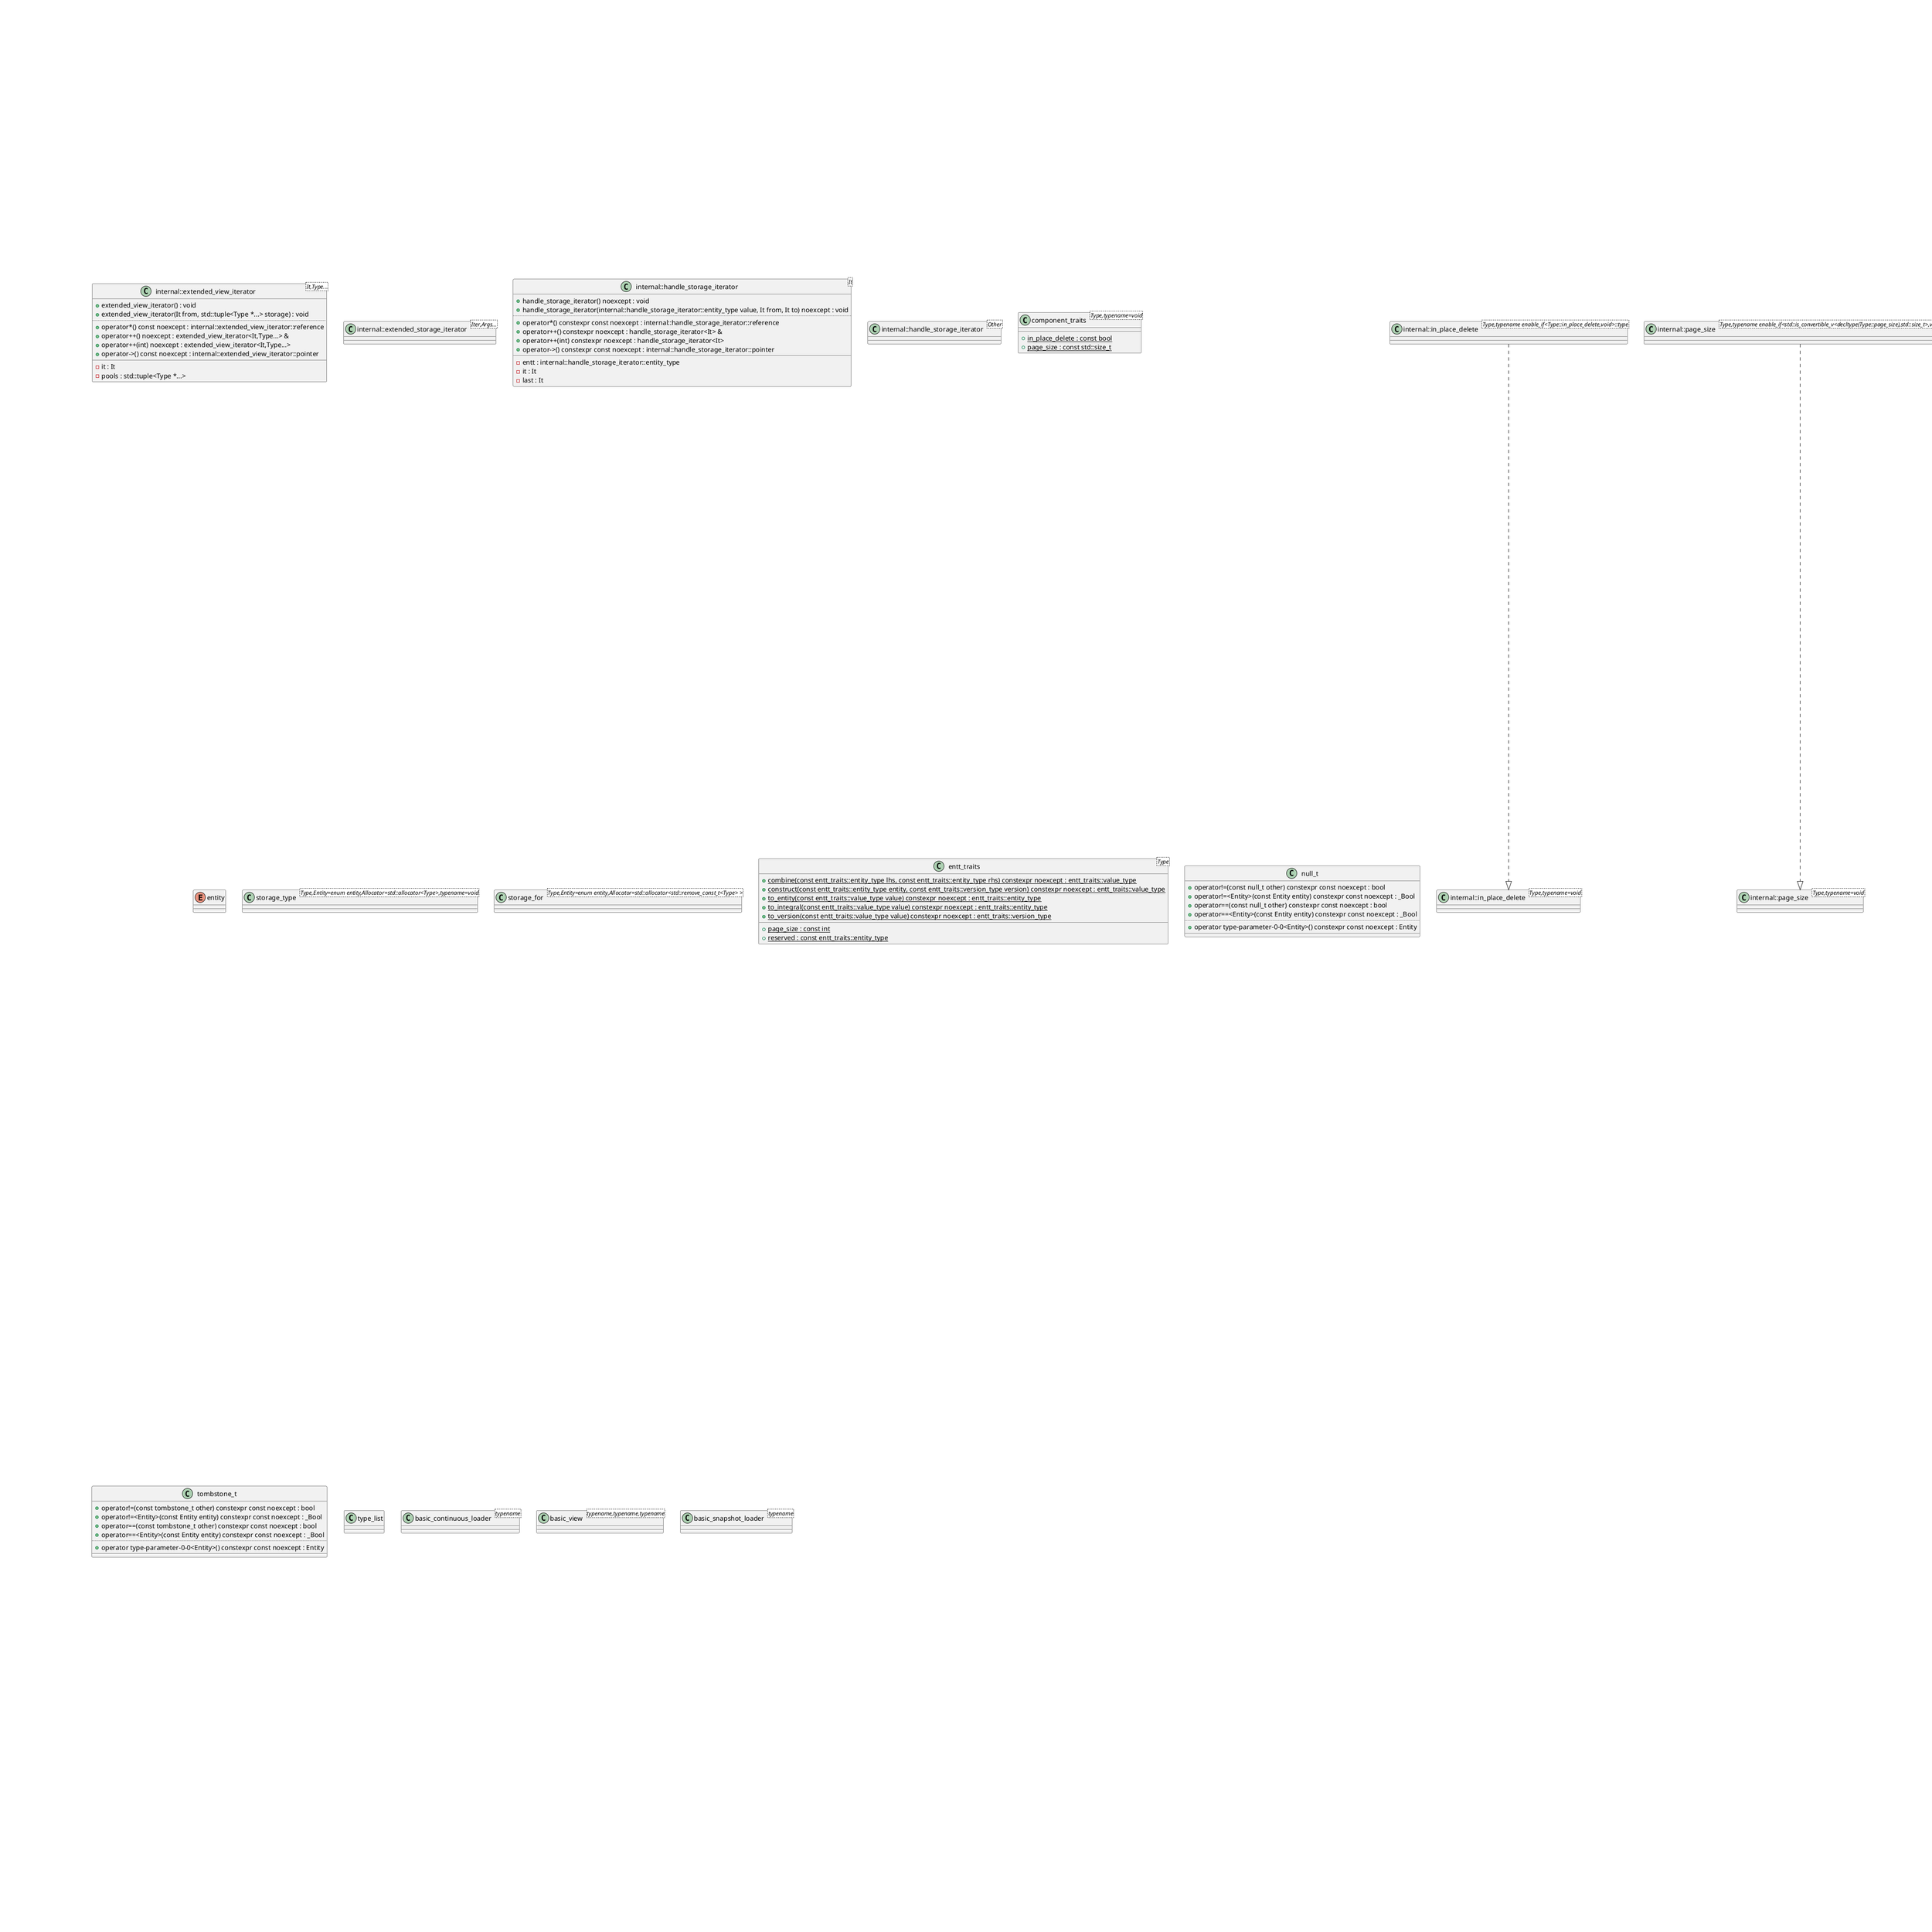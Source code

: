@startuml
title 'entity' class diagram
class "internal::in_place_delete<Type,typename=void>" as C_0001742108773560133843
class C_0001742108773560133843 [[https://github.com/skypjack/entt/blob/fef921132cae7588213d0f9bcd2fb9c8ffd8b7fc/src/entt/entity/component.hpp#L18{in_place_delete}]] {
__
}
class "internal::in_place_delete<Type,typename enable_if<Type::in_place_delete,void>::type>" as C_0001023231452042445274
class C_0001023231452042445274 [[https://github.com/skypjack/entt/blob/fef921132cae7588213d0f9bcd2fb9c8ffd8b7fc/src/entt/entity/component.hpp#L21{in_place_delete}]] {
__
}
class "internal::page_size<Type,typename=void>" as C_0001972621482196141886
class C_0001972621482196141886 [[https://github.com/skypjack/entt/blob/fef921132cae7588213d0f9bcd2fb9c8ffd8b7fc/src/entt/entity/component.hpp#L25{page_size}]] {
__
}
class "internal::page_size<Type,typename enable_if<std::is_convertible_v<decltype(Type::page_size),std::size_t>,void>::type>" as C_0000807307470263887895
class C_0000807307470263887895 [[https://github.com/skypjack/entt/blob/fef921132cae7588213d0f9bcd2fb9c8ffd8b7fc/src/entt/entity/component.hpp#L28{page_size}]] {
__
}
class "internal::entt_traits<Type,typename enable_if<std::is_enum_v<Type>,void>::type>" as C_0000749528529161353827
class C_0000749528529161353827 [[https://github.com/skypjack/entt/blob/fef921132cae7588213d0f9bcd2fb9c8ffd8b7fc/src/entt/entity/entity.hpp#L23{entt_traits}]] {
__
}
class "internal::entt_traits<Type,typename enable_if<std::is_class_v<Type>,void>::type>" as C_0002017943133135312647
class C_0002017943133135312647 [[https://github.com/skypjack/entt/blob/fef921132cae7588213d0f9bcd2fb9c8ffd8b7fc/src/entt/entity/entity.hpp#L27{entt_traits}]] {
__
}
class "internal::entt_traits<unsigned int,void>" as C_0000504583213741664906
class C_0000504583213741664906 [[https://github.com/skypjack/entt/blob/fef921132cae7588213d0f9bcd2fb9c8ffd8b7fc/src/entt/entity/entity.hpp#L31{entt_traits}]] {
__
{static} +entity_mask : const internal::entt_traits<unsigned int>::entity_type [[[https://github.com/skypjack/entt/blob/fef921132cae7588213d0f9bcd2fb9c8ffd8b7fc/src/entt/entity/entity.hpp#L35{entity_mask}]]]
{static} +entity_shift : const std::size_t [[[https://github.com/skypjack/entt/blob/fef921132cae7588213d0f9bcd2fb9c8ffd8b7fc/src/entt/entity/entity.hpp#L37{entity_shift}]]]
{static} +version_mask : const internal::entt_traits<unsigned int>::entity_type [[[https://github.com/skypjack/entt/blob/fef921132cae7588213d0f9bcd2fb9c8ffd8b7fc/src/entt/entity/entity.hpp#L36{version_mask}]]]
}
class "internal::entt_traits<unsigned long,void>" as C_0001737832346279202351
class C_0001737832346279202351 [[https://github.com/skypjack/entt/blob/fef921132cae7588213d0f9bcd2fb9c8ffd8b7fc/src/entt/entity/entity.hpp#L41{entt_traits}]] {
__
{static} +entity_mask : const internal::entt_traits<unsigned long>::entity_type [[[https://github.com/skypjack/entt/blob/fef921132cae7588213d0f9bcd2fb9c8ffd8b7fc/src/entt/entity/entity.hpp#L45{entity_mask}]]]
{static} +entity_shift : const std::size_t [[[https://github.com/skypjack/entt/blob/fef921132cae7588213d0f9bcd2fb9c8ffd8b7fc/src/entt/entity/entity.hpp#L47{entity_shift}]]]
{static} +version_mask : const internal::entt_traits<unsigned long>::entity_type [[[https://github.com/skypjack/entt/blob/fef921132cae7588213d0f9bcd2fb9c8ffd8b7fc/src/entt/entity/entity.hpp#L46{version_mask}]]]
}
class "internal::sparse_set_iterator<Container>" as C_0001205252965720808621
class C_0001205252965720808621 [[https://github.com/skypjack/entt/blob/fef921132cae7588213d0f9bcd2fb9c8ffd8b7fc/src/entt/entity/sparse_set.hpp#L28{sparse_set_iterator}]] {
+sparse_set_iterator() noexcept : void [[[https://github.com/skypjack/entt/blob/fef921132cae7588213d0f9bcd2fb9c8ffd8b7fc/src/entt/entity/sparse_set.hpp#L35{sparse_set_iterator}]]]
+sparse_set_iterator(const Container & ref, const internal::sparse_set_iterator::difference_type idx) noexcept : void [[[https://github.com/skypjack/entt/blob/fef921132cae7588213d0f9bcd2fb9c8ffd8b7fc/src/entt/entity/sparse_set.hpp#L39{sparse_set_iterator}]]]
..
+operator*() constexpr const noexcept : internal::sparse_set_iterator::reference [[[https://github.com/skypjack/entt/blob/fef921132cae7588213d0f9bcd2fb9c8ffd8b7fc/src/entt/entity/sparse_set.hpp#L87{operator*}]]]
+operator+(const internal::sparse_set_iterator::difference_type value) constexpr const noexcept : sparse_set_iterator<Container> [[[https://github.com/skypjack/entt/blob/fef921132cae7588213d0f9bcd2fb9c8ffd8b7fc/src/entt/entity/sparse_set.hpp#L66{operator+}]]]
+operator++() constexpr noexcept : sparse_set_iterator<Container> & [[[https://github.com/skypjack/entt/blob/fef921132cae7588213d0f9bcd2fb9c8ffd8b7fc/src/entt/entity/sparse_set.hpp#L43{operator++}]]]
+operator++(int) constexpr noexcept : sparse_set_iterator<Container> [[[https://github.com/skypjack/entt/blob/fef921132cae7588213d0f9bcd2fb9c8ffd8b7fc/src/entt/entity/sparse_set.hpp#L47{operator++}]]]
+operator+=(const internal::sparse_set_iterator::difference_type value) constexpr noexcept : sparse_set_iterator<Container> & [[[https://github.com/skypjack/entt/blob/fef921132cae7588213d0f9bcd2fb9c8ffd8b7fc/src/entt/entity/sparse_set.hpp#L61{operator+=}]]]
+operator-(const internal::sparse_set_iterator::difference_type value) constexpr const noexcept : sparse_set_iterator<Container> [[[https://github.com/skypjack/entt/blob/fef921132cae7588213d0f9bcd2fb9c8ffd8b7fc/src/entt/entity/sparse_set.hpp#L75{operator-}]]]
+operator--() constexpr noexcept : sparse_set_iterator<Container> & [[[https://github.com/skypjack/entt/blob/fef921132cae7588213d0f9bcd2fb9c8ffd8b7fc/src/entt/entity/sparse_set.hpp#L52{operator--}]]]
+operator--(int) constexpr noexcept : sparse_set_iterator<Container> [[[https://github.com/skypjack/entt/blob/fef921132cae7588213d0f9bcd2fb9c8ffd8b7fc/src/entt/entity/sparse_set.hpp#L56{operator--}]]]
+operator-=(const internal::sparse_set_iterator::difference_type value) constexpr noexcept : sparse_set_iterator<Container> & [[[https://github.com/skypjack/entt/blob/fef921132cae7588213d0f9bcd2fb9c8ffd8b7fc/src/entt/entity/sparse_set.hpp#L71{operator-=}]]]
+operator->() constexpr const noexcept : internal::sparse_set_iterator::pointer [[[https://github.com/skypjack/entt/blob/fef921132cae7588213d0f9bcd2fb9c8ffd8b7fc/src/entt/entity/sparse_set.hpp#L83{operator->}]]]
+operator[](const internal::sparse_set_iterator::difference_type value) constexpr const noexcept : internal::sparse_set_iterator::reference [[[https://github.com/skypjack/entt/blob/fef921132cae7588213d0f9bcd2fb9c8ffd8b7fc/src/entt/entity/sparse_set.hpp#L79{operator[]}]]]
..
+index() constexpr const noexcept : internal::sparse_set_iterator::difference_type [[[https://github.com/skypjack/entt/blob/fef921132cae7588213d0f9bcd2fb9c8ffd8b7fc/src/entt/entity/sparse_set.hpp#L91{index}]]]
__
-offset : internal::sparse_set_iterator::difference_type [[[https://github.com/skypjack/entt/blob/fef921132cae7588213d0f9bcd2fb9c8ffd8b7fc/src/entt/entity/sparse_set.hpp#L97{offset}]]]
-packed : const Container * [[[https://github.com/skypjack/entt/blob/fef921132cae7588213d0f9bcd2fb9c8ffd8b7fc/src/entt/entity/sparse_set.hpp#L96{packed}]]]
}
class "internal::sparse_set_iterator<std::vector<Entity>>" as C_0000245195320405093070
class C_0000245195320405093070 [[https://github.com/skypjack/entt/blob/fef921132cae7588213d0f9bcd2fb9c8ffd8b7fc/src/entt/entity/sparse_set.hpp#L28{sparse_set_iterator}]] {
__
}
class "internal::storage_iterator<std::remove_const_t<Container>>" as C_0000073073507061589844
class C_0000073073507061589844 [[https://github.com/skypjack/entt/blob/fef921132cae7588213d0f9bcd2fb9c8ffd8b7fc/src/entt/entity/storage.hpp#L32{storage_iterator}]] {
__
}
class "internal::storage_iterator<Container>" as C_0001144900685391983309
class C_0001144900685391983309 [[https://github.com/skypjack/entt/blob/fef921132cae7588213d0f9bcd2fb9c8ffd8b7fc/src/entt/entity/storage.hpp#L32{storage_iterator}]] {
+storage_iterator() noexcept = default : void [[[https://github.com/skypjack/entt/blob/fef921132cae7588213d0f9bcd2fb9c8ffd8b7fc/src/entt/entity/storage.hpp#L51{storage_iterator}]]]
+storage_iterator(Container * ref, const internal::storage_iterator::difference_type idx) noexcept : void [[[https://github.com/skypjack/entt/blob/fef921132cae7588213d0f9bcd2fb9c8ffd8b7fc/src/entt/entity/storage.hpp#L53{storage_iterator}]]]
+storage_iterator<Container><_Bool Const=std::is_const_v<Container>,typename=std::enable_if_t<Const>>(const storage_iterator<std::remove_const_t<Container>> & other) noexcept : void
..
+operator*() constexpr const noexcept : internal::storage_iterator::reference [[[https://github.com/skypjack/entt/blob/fef921132cae7588213d0f9bcd2fb9c8ffd8b7fc/src/entt/entity/storage.hpp#L107{operator*}]]]
+operator+(const internal::storage_iterator::difference_type value) constexpr const noexcept : storage_iterator<Container> [[[https://github.com/skypjack/entt/blob/fef921132cae7588213d0f9bcd2fb9c8ffd8b7fc/src/entt/entity/storage.hpp#L84{operator+}]]]
+operator++() constexpr noexcept : storage_iterator<Container> & [[[https://github.com/skypjack/entt/blob/fef921132cae7588213d0f9bcd2fb9c8ffd8b7fc/src/entt/entity/storage.hpp#L61{operator++}]]]
+operator++(int) constexpr noexcept : storage_iterator<Container> [[[https://github.com/skypjack/entt/blob/fef921132cae7588213d0f9bcd2fb9c8ffd8b7fc/src/entt/entity/storage.hpp#L65{operator++}]]]
+operator+=(const internal::storage_iterator::difference_type value) constexpr noexcept : storage_iterator<Container> & [[[https://github.com/skypjack/entt/blob/fef921132cae7588213d0f9bcd2fb9c8ffd8b7fc/src/entt/entity/storage.hpp#L79{operator+=}]]]
+operator-(const internal::storage_iterator::difference_type value) constexpr const noexcept : storage_iterator<Container> [[[https://github.com/skypjack/entt/blob/fef921132cae7588213d0f9bcd2fb9c8ffd8b7fc/src/entt/entity/storage.hpp#L93{operator-}]]]
+operator--() constexpr noexcept : storage_iterator<Container> & [[[https://github.com/skypjack/entt/blob/fef921132cae7588213d0f9bcd2fb9c8ffd8b7fc/src/entt/entity/storage.hpp#L70{operator--}]]]
+operator--(int) constexpr noexcept : storage_iterator<Container> [[[https://github.com/skypjack/entt/blob/fef921132cae7588213d0f9bcd2fb9c8ffd8b7fc/src/entt/entity/storage.hpp#L74{operator--}]]]
+operator-=(const internal::storage_iterator::difference_type value) constexpr noexcept : storage_iterator<Container> & [[[https://github.com/skypjack/entt/blob/fef921132cae7588213d0f9bcd2fb9c8ffd8b7fc/src/entt/entity/storage.hpp#L89{operator-=}]]]
+operator->() constexpr const noexcept : internal::storage_iterator::pointer [[[https://github.com/skypjack/entt/blob/fef921132cae7588213d0f9bcd2fb9c8ffd8b7fc/src/entt/entity/storage.hpp#L102{operator->}]]]
+operator[](const internal::storage_iterator::difference_type value) constexpr const noexcept : internal::storage_iterator::reference [[[https://github.com/skypjack/entt/blob/fef921132cae7588213d0f9bcd2fb9c8ffd8b7fc/src/entt/entity/storage.hpp#L97{operator[]}]]]
..
+index() constexpr const noexcept : internal::storage_iterator::difference_type [[[https://github.com/skypjack/entt/blob/fef921132cae7588213d0f9bcd2fb9c8ffd8b7fc/src/entt/entity/storage.hpp#L111{index}]]]
__
-offset : internal::storage_iterator::difference_type [[[https://github.com/skypjack/entt/blob/fef921132cae7588213d0f9bcd2fb9c8ffd8b7fc/src/entt/entity/storage.hpp#L117{offset}]]]
-packed : Container * [[[https://github.com/skypjack/entt/blob/fef921132cae7588213d0f9bcd2fb9c8ffd8b7fc/src/entt/entity/storage.hpp#L116{packed}]]]
}
class "internal::extended_storage_iterator<It,Args...>" as C_0000554162172280952329
class C_0000554162172280952329 [[https://github.com/skypjack/entt/blob/fef921132cae7588213d0f9bcd2fb9c8ffd8b7fc/src/entt/entity/storage.hpp#L156{extended_storage_iterator}]] {
__
}
class "internal::extended_storage_iterator<It,Other...>" as C_0002184350655899856716
class C_0002184350655899856716 [[https://github.com/skypjack/entt/blob/fef921132cae7588213d0f9bcd2fb9c8ffd8b7fc/src/entt/entity/storage.hpp#L156{extended_storage_iterator}]] {
+extended_storage_iterator() : void [[[https://github.com/skypjack/entt/blob/fef921132cae7588213d0f9bcd2fb9c8ffd8b7fc/src/entt/entity/storage.hpp#L167{extended_storage_iterator}]]]
+extended_storage_iterator(It base, Other... other) : void [[[https://github.com/skypjack/entt/blob/fef921132cae7588213d0f9bcd2fb9c8ffd8b7fc/src/entt/entity/storage.hpp#L170{extended_storage_iterator}]]]
+extended_storage_iterator<It, Other...><Args...,typename=std::enable_if_t<(!std::is_same_v<Other, Args> && ...) && (std::is_constructible_v<Other, Args> && ...)>>(const extended_storage_iterator<It,Args...> & other) : void
..
+operator*() constexpr const noexcept : internal::extended_storage_iterator::reference [[[https://github.com/skypjack/entt/blob/fef921132cae7588213d0f9bcd2fb9c8ffd8b7fc/src/entt/entity/storage.hpp#L190{operator*}]]]
+operator++() constexpr noexcept : extended_storage_iterator<It,Other...> & [[[https://github.com/skypjack/entt/blob/fef921132cae7588213d0f9bcd2fb9c8ffd8b7fc/src/entt/entity/storage.hpp#L177{operator++}]]]
+operator++(int) constexpr noexcept : extended_storage_iterator<It,Other...> [[[https://github.com/skypjack/entt/blob/fef921132cae7588213d0f9bcd2fb9c8ffd8b7fc/src/entt/entity/storage.hpp#L181{operator++}]]]
+operator->() constexpr const noexcept : internal::extended_storage_iterator::pointer [[[https://github.com/skypjack/entt/blob/fef921132cae7588213d0f9bcd2fb9c8ffd8b7fc/src/entt/entity/storage.hpp#L186{operator->}]]]
__
-it : std::tuple<It,Other...> [[[https://github.com/skypjack/entt/blob/fef921132cae7588213d0f9bcd2fb9c8ffd8b7fc/src/entt/entity/storage.hpp#L198{it}]]]
}
class "internal::storage_iterator<std::vector<typename alloc_traits::pointer> const>" as C_0001877616711729560598
class C_0001877616711729560598 [[https://github.com/skypjack/entt/blob/fef921132cae7588213d0f9bcd2fb9c8ffd8b7fc/src/entt/entity/storage.hpp#L32{storage_iterator}]] {
__
}
class "internal::storage_iterator<std::vector<typename alloc_traits::pointer>>" as C_0002209338957740976162
class C_0002209338957740976162 [[https://github.com/skypjack/entt/blob/fef921132cae7588213d0f9bcd2fb9c8ffd8b7fc/src/entt/entity/storage.hpp#L32{storage_iterator}]] {
__
}
class "internal::extended_group_iterator<It,type_list<Owned...>,type_list<Get...>>" as C_0000153393979582152305
class C_0000153393979582152305 [[https://github.com/skypjack/entt/blob/fef921132cae7588213d0f9bcd2fb9c8ffd8b7fc/src/entt/entity/group.hpp#L29{extended_group_iterator}]] {
+extended_group_iterator() : void [[[https://github.com/skypjack/entt/blob/fef921132cae7588213d0f9bcd2fb9c8ffd8b7fc/src/entt/entity/group.hpp#L46{extended_group_iterator}]]]
+extended_group_iterator(It from, const std::tuple<Owned *...,Get *...> & cpools) : void [[[https://github.com/skypjack/entt/blob/fef921132cae7588213d0f9bcd2fb9c8ffd8b7fc/src/entt/entity/group.hpp#L50{extended_group_iterator}]]]
..
+operator*() const noexcept : reference [[[https://github.com/skypjack/entt/blob/fef921132cae7588213d0f9bcd2fb9c8ffd8b7fc/src/entt/entity/group.hpp#L63{operator*}]]]
+operator++() noexcept : extended_group_iterator<type-parameter-0-0,type_list<type-parameter-0-1...>,type_list<type-parameter-0-2...>> & [[[https://github.com/skypjack/entt/blob/fef921132cae7588213d0f9bcd2fb9c8ffd8b7fc/src/entt/entity/group.hpp#L54{operator++}]]]
+operator++(int) noexcept : extended_group_iterator<type-parameter-0-0,type_list<type-parameter-0-1...>,type_list<type-parameter-0-2...>> [[[https://github.com/skypjack/entt/blob/fef921132cae7588213d0f9bcd2fb9c8ffd8b7fc/src/entt/entity/group.hpp#L58{operator++}]]]
+operator->() const noexcept : pointer [[[https://github.com/skypjack/entt/blob/fef921132cae7588213d0f9bcd2fb9c8ffd8b7fc/src/entt/entity/group.hpp#L67{operator->}]]]
..
-index_to_element<Type>(Type & cpool) const : auto
__
-it : It [[[https://github.com/skypjack/entt/blob/fef921132cae7588213d0f9bcd2fb9c8ffd8b7fc/src/entt/entity/group.hpp#L75{it}]]]
-pools : std::tuple<Owned *...,Get *...> [[[https://github.com/skypjack/entt/blob/fef921132cae7588213d0f9bcd2fb9c8ffd8b7fc/src/entt/entity/group.hpp#L76{pools}]]]
}
class "internal::view_iterator<Type,std::size_t Get,std::size_t Exclude>" as C_0001139725879265604505
class C_0001139725879265604505 [[https://github.com/skypjack/entt/blob/fef921132cae7588213d0f9bcd2fb9c8ffd8b7fc/src/entt/entity/view.hpp#L28{view_iterator}]] {
+view_iterator() noexcept : void [[[https://github.com/skypjack/entt/blob/fef921132cae7588213d0f9bcd2fb9c8ffd8b7fc/src/entt/entity/view.hpp#L44{view_iterator}]]]
+view_iterator(internal::view_iterator::iterator_type curr, internal::view_iterator::iterator_type to, std::array<const Type *,Get> all_of, std::array<const Type *,Exclude> none_of) noexcept : void [[[https://github.com/skypjack/entt/blob/fef921132cae7588213d0f9bcd2fb9c8ffd8b7fc/src/entt/entity/view.hpp#L50{view_iterator}]]]
..
+operator*() const noexcept : internal::view_iterator::reference [[[https://github.com/skypjack/entt/blob/fef921132cae7588213d0f9bcd2fb9c8ffd8b7fc/src/entt/entity/view.hpp#L74{operator*}]]]
+operator++() noexcept : view_iterator<Type,Get,Exclude> & [[[https://github.com/skypjack/entt/blob/fef921132cae7588213d0f9bcd2fb9c8ffd8b7fc/src/entt/entity/view.hpp#L60{operator++}]]]
+operator++(int) noexcept : view_iterator<Type,Get,Exclude> [[[https://github.com/skypjack/entt/blob/fef921132cae7588213d0f9bcd2fb9c8ffd8b7fc/src/entt/entity/view.hpp#L65{operator++}]]]
+operator->() const noexcept : internal::view_iterator::pointer [[[https://github.com/skypjack/entt/blob/fef921132cae7588213d0f9bcd2fb9c8ffd8b7fc/src/entt/entity/view.hpp#L70{operator->}]]]
..
-valid() const noexcept : bool [[[https://github.com/skypjack/entt/blob/fef921132cae7588213d0f9bcd2fb9c8ffd8b7fc/src/entt/entity/view.hpp#L31{valid}]]]
__
-filter : std::array<const Type *,Exclude> [[[https://github.com/skypjack/entt/blob/fef921132cae7588213d0f9bcd2fb9c8ffd8b7fc/src/entt/entity/view.hpp#L85{filter}]]]
-it : internal::view_iterator::iterator_type [[[https://github.com/skypjack/entt/blob/fef921132cae7588213d0f9bcd2fb9c8ffd8b7fc/src/entt/entity/view.hpp#L82{it}]]]
-last : internal::view_iterator::iterator_type [[[https://github.com/skypjack/entt/blob/fef921132cae7588213d0f9bcd2fb9c8ffd8b7fc/src/entt/entity/view.hpp#L83{last}]]]
-pools : std::array<const Type *,Get> [[[https://github.com/skypjack/entt/blob/fef921132cae7588213d0f9bcd2fb9c8ffd8b7fc/src/entt/entity/view.hpp#L84{pools}]]]
}
class "internal::extended_view_iterator<It,Type...>" as C_0002039236681566597161
class C_0002039236681566597161 [[https://github.com/skypjack/entt/blob/fef921132cae7588213d0f9bcd2fb9c8ffd8b7fc/src/entt/entity/view.hpp#L99{extended_view_iterator}]] {
+extended_view_iterator() : void [[[https://github.com/skypjack/entt/blob/fef921132cae7588213d0f9bcd2fb9c8ffd8b7fc/src/entt/entity/view.hpp#L106{extended_view_iterator}]]]
+extended_view_iterator(It from, std::tuple<Type *...> storage) : void [[[https://github.com/skypjack/entt/blob/fef921132cae7588213d0f9bcd2fb9c8ffd8b7fc/src/entt/entity/view.hpp#L110{extended_view_iterator}]]]
..
+operator*() const noexcept : internal::extended_view_iterator::reference [[[https://github.com/skypjack/entt/blob/fef921132cae7588213d0f9bcd2fb9c8ffd8b7fc/src/entt/entity/view.hpp#L123{operator*}]]]
+operator++() noexcept : extended_view_iterator<It,Type...> & [[[https://github.com/skypjack/entt/blob/fef921132cae7588213d0f9bcd2fb9c8ffd8b7fc/src/entt/entity/view.hpp#L114{operator++}]]]
+operator++(int) noexcept : extended_view_iterator<It,Type...> [[[https://github.com/skypjack/entt/blob/fef921132cae7588213d0f9bcd2fb9c8ffd8b7fc/src/entt/entity/view.hpp#L118{operator++}]]]
+operator->() const noexcept : internal::extended_view_iterator::pointer [[[https://github.com/skypjack/entt/blob/fef921132cae7588213d0f9bcd2fb9c8ffd8b7fc/src/entt/entity/view.hpp#L127{operator->}]]]
__
-it : It [[[https://github.com/skypjack/entt/blob/fef921132cae7588213d0f9bcd2fb9c8ffd8b7fc/src/entt/entity/view.hpp#L135{it}]]]
-pools : std::tuple<Type *...> [[[https://github.com/skypjack/entt/blob/fef921132cae7588213d0f9bcd2fb9c8ffd8b7fc/src/entt/entity/view.hpp#L136{pools}]]]
}
class "internal::view_iterator<std::common_type_t<typename Get::base_type...,typename Exclude::base_type...>,sizeof...(Get) - 1u,sizeof...(Exclude)>" as C_0000390675639111256783
class C_0000390675639111256783 [[https://github.com/skypjack/entt/blob/fef921132cae7588213d0f9bcd2fb9c8ffd8b7fc/src/entt/entity/view.hpp#L28{view_iterator}]] {
__
}
class "internal::registry_storage_iterator<Other>" as C_0000573881619500297192
class C_0000573881619500297192 [[https://github.com/skypjack/entt/blob/fef921132cae7588213d0f9bcd2fb9c8ffd8b7fc/src/entt/entity/registry.hpp#L42{registry_storage_iterator}]] {
__
}
class "internal::registry_storage_iterator<It>" as C_0000648165520939590694
class C_0000648165520939590694 [[https://github.com/skypjack/entt/blob/fef921132cae7588213d0f9bcd2fb9c8ffd8b7fc/src/entt/entity/registry.hpp#L42{registry_storage_iterator}]] {
+registry_storage_iterator() noexcept : void [[[https://github.com/skypjack/entt/blob/fef921132cae7588213d0f9bcd2fb9c8ffd8b7fc/src/entt/entity/registry.hpp#L55{registry_storage_iterator}]]]
+registry_storage_iterator(It iter) noexcept : void [[[https://github.com/skypjack/entt/blob/fef921132cae7588213d0f9bcd2fb9c8ffd8b7fc/src/entt/entity/registry.hpp#L58{registry_storage_iterator}]]]
+registry_storage_iterator<It><Other,typename=std::enable_if_t<!std::is_same_v<It, Other> && std::is_constructible_v<It, Other> >>(const registry_storage_iterator<Other> & other) noexcept : void
..
+operator*() constexpr const noexcept : internal::registry_storage_iterator::reference [[[https://github.com/skypjack/entt/blob/fef921132cae7588213d0f9bcd2fb9c8ffd8b7fc/src/entt/entity/registry.hpp#L105{operator*}]]]
+operator+(const internal::registry_storage_iterator::difference_type value) constexpr const noexcept : registry_storage_iterator<It> [[[https://github.com/skypjack/entt/blob/fef921132cae7588213d0f9bcd2fb9c8ffd8b7fc/src/entt/entity/registry.hpp#L88{operator+}]]]
+operator++() constexpr noexcept : registry_storage_iterator<It> & [[[https://github.com/skypjack/entt/blob/fef921132cae7588213d0f9bcd2fb9c8ffd8b7fc/src/entt/entity/registry.hpp#L65{operator++}]]]
+operator++(int) constexpr noexcept : registry_storage_iterator<It> [[[https://github.com/skypjack/entt/blob/fef921132cae7588213d0f9bcd2fb9c8ffd8b7fc/src/entt/entity/registry.hpp#L69{operator++}]]]
+operator+=(const internal::registry_storage_iterator::difference_type value) constexpr noexcept : registry_storage_iterator<It> & [[[https://github.com/skypjack/entt/blob/fef921132cae7588213d0f9bcd2fb9c8ffd8b7fc/src/entt/entity/registry.hpp#L83{operator+=}]]]
+operator-(const internal::registry_storage_iterator::difference_type value) constexpr const noexcept : registry_storage_iterator<It> [[[https://github.com/skypjack/entt/blob/fef921132cae7588213d0f9bcd2fb9c8ffd8b7fc/src/entt/entity/registry.hpp#L97{operator-}]]]
+operator--() constexpr noexcept : registry_storage_iterator<It> & [[[https://github.com/skypjack/entt/blob/fef921132cae7588213d0f9bcd2fb9c8ffd8b7fc/src/entt/entity/registry.hpp#L74{operator--}]]]
+operator--(int) constexpr noexcept : registry_storage_iterator<It> [[[https://github.com/skypjack/entt/blob/fef921132cae7588213d0f9bcd2fb9c8ffd8b7fc/src/entt/entity/registry.hpp#L78{operator--}]]]
+operator-=(const internal::registry_storage_iterator::difference_type value) constexpr noexcept : registry_storage_iterator<It> & [[[https://github.com/skypjack/entt/blob/fef921132cae7588213d0f9bcd2fb9c8ffd8b7fc/src/entt/entity/registry.hpp#L93{operator-=}]]]
+operator->() constexpr const noexcept : internal::registry_storage_iterator::pointer [[[https://github.com/skypjack/entt/blob/fef921132cae7588213d0f9bcd2fb9c8ffd8b7fc/src/entt/entity/registry.hpp#L109{operator->}]]]
+operator[](const internal::registry_storage_iterator::difference_type value) constexpr const noexcept : internal::registry_storage_iterator::reference [[[https://github.com/skypjack/entt/blob/fef921132cae7588213d0f9bcd2fb9c8ffd8b7fc/src/entt/entity/registry.hpp#L101{operator[]}]]]
__
-it : It [[[https://github.com/skypjack/entt/blob/fef921132cae7588213d0f9bcd2fb9c8ffd8b7fc/src/entt/entity/registry.hpp#L123{it}]]]
}
class "internal::registry_context" as C_0001849345337236985902
class C_0001849345337236985902 [[https://github.com/skypjack/entt/blob/fef921132cae7588213d0f9bcd2fb9c8ffd8b7fc/src/entt/entity/registry.hpp#L161{registry_context}]] {
+at<Type>(const id_type id = type_id<Type>().hash()) const : const Type &
+at<Type>(const id_type id = type_id<Type>().hash()) : Type &
+contains<Type>(const id_type id = type_id<Type>().hash()) const : _Bool
+emplace<Type,Args...>(Args &&... args) : Type &
+emplace_as<Type,Args...>(const id_type id, Args &&... args) : Type &
+emplace_hint<Type,Args...>(const id_type id, Args &&... args) : Type &
+erase<Type>(const id_type id = type_id<Type>().hash()) : _Bool
+find<Type>(const id_type id = type_id<Type>().hash()) const : const Type *
+find<Type>(const id_type id = type_id<Type>().hash()) : Type *
+get<Type>(const id_type id = type_id<Type>().hash()) const : const Type &
+get<Type>(const id_type id = type_id<Type>().hash()) : Type &
+insert_or_assign<Type>(const id_type id, Type && value) : Type &
+insert_or_assign<Type>(Type && value) : Type &
__
-ctx : internal::registry_context::container_type [[[https://github.com/skypjack/entt/blob/fef921132cae7588213d0f9bcd2fb9c8ffd8b7fc/src/entt/entity/registry.hpp#L237{ctx}]]]
}
class "internal::extended_storage_iterator<Iter,Args...>" as C_0001028615477441312122
class C_0001028615477441312122 [[https://github.com/skypjack/entt/blob/fef921132cae7588213d0f9bcd2fb9c8ffd8b7fc/src/entt/entity/storage.hpp#L158{extended_storage_iterator}]] {
__
}
class "internal::extended_group_iterator<typename,typename,typename>" as C_0001693826536256092052
class C_0001693826536256092052 [[https://github.com/skypjack/entt/blob/fef921132cae7588213d0f9bcd2fb9c8ffd8b7fc/src/entt/entity/group.hpp#L26{extended_group_iterator}]] {
__
}
class "internal::entt_traits<typename,typename=void>" as C_0001973779623646655323
class C_0001973779623646655323 [[https://github.com/skypjack/entt/blob/fef921132cae7588213d0f9bcd2fb9c8ffd8b7fc/src/entt/entity/entity.hpp#L20{entt_traits}]] {
__
}
class "internal::handle_storage_iterator<It>" as C_0000604813046482983010
class C_0000604813046482983010 [[https://github.com/skypjack/entt/blob/fef921132cae7588213d0f9bcd2fb9c8ffd8b7fc/src/entt/entity/handle.hpp#L23{handle_storage_iterator}]] {
+handle_storage_iterator() noexcept : void [[[https://github.com/skypjack/entt/blob/fef921132cae7588213d0f9bcd2fb9c8ffd8b7fc/src/entt/entity/handle.hpp#L37{handle_storage_iterator}]]]
+handle_storage_iterator(internal::handle_storage_iterator::entity_type value, It from, It to) noexcept : void [[[https://github.com/skypjack/entt/blob/fef921132cae7588213d0f9bcd2fb9c8ffd8b7fc/src/entt/entity/handle.hpp#L42{handle_storage_iterator}]]]
..
+operator*() constexpr const noexcept : internal::handle_storage_iterator::reference [[[https://github.com/skypjack/entt/blob/fef921132cae7588213d0f9bcd2fb9c8ffd8b7fc/src/entt/entity/handle.hpp#L59{operator*}]]]
+operator++() constexpr noexcept : handle_storage_iterator<It> & [[[https://github.com/skypjack/entt/blob/fef921132cae7588213d0f9bcd2fb9c8ffd8b7fc/src/entt/entity/handle.hpp#L49{operator++}]]]
+operator++(int) constexpr noexcept : handle_storage_iterator<It> [[[https://github.com/skypjack/entt/blob/fef921132cae7588213d0f9bcd2fb9c8ffd8b7fc/src/entt/entity/handle.hpp#L54{operator++}]]]
+operator->() constexpr const noexcept : internal::handle_storage_iterator::pointer [[[https://github.com/skypjack/entt/blob/fef921132cae7588213d0f9bcd2fb9c8ffd8b7fc/src/entt/entity/handle.hpp#L63{operator->}]]]
__
-entt : internal::handle_storage_iterator::entity_type [[[https://github.com/skypjack/entt/blob/fef921132cae7588213d0f9bcd2fb9c8ffd8b7fc/src/entt/entity/handle.hpp#L71{entt}]]]
-it : It [[[https://github.com/skypjack/entt/blob/fef921132cae7588213d0f9bcd2fb9c8ffd8b7fc/src/entt/entity/handle.hpp#L72{it}]]]
-last : It [[[https://github.com/skypjack/entt/blob/fef921132cae7588213d0f9bcd2fb9c8ffd8b7fc/src/entt/entity/handle.hpp#L73{last}]]]
}
class "internal::handle_storage_iterator<Other>" as C_0000939311065041065826
class C_0000939311065041065826 [[https://github.com/skypjack/entt/blob/fef921132cae7588213d0f9bcd2fb9c8ffd8b7fc/src/entt/entity/handle.hpp#L25{handle_storage_iterator}]] {
__
}
class "internal::is_view<typename>" as C_0001324416713680309578
class C_0001324416713680309578 [[https://github.com/skypjack/entt/blob/fef921132cae7588213d0f9bcd2fb9c8ffd8b7fc/src/entt/entity/organizer.hpp#L26{is_view}]] {
__
}
class "internal::is_view<basic_view<Args...>>" as C_0001822587864398904128
class C_0001822587864398904128 [[https://github.com/skypjack/entt/blob/fef921132cae7588213d0f9bcd2fb9c8ffd8b7fc/src/entt/entity/organizer.hpp#L29{is_view}]] {
__
}
class "internal::unpack_type<Type,Override>" as C_0000257438482207070900
class C_0000257438482207070900 [[https://github.com/skypjack/entt/blob/fef921132cae7588213d0f9bcd2fb9c8ffd8b7fc/src/entt/entity/organizer.hpp#L35{unpack_type}]] {
__
}
class "internal::unpack_type<basic_registry<Args...>,type_list<Override...>>" as C_0002034860573756426782
class C_0002034860573756426782 [[https://github.com/skypjack/entt/blob/fef921132cae7588213d0f9bcd2fb9c8ffd8b7fc/src/entt/entity/organizer.hpp#L48{unpack_type}]] {
__
}
class "internal::unpack_type<basic_registry<Args...> const,type_list<Override...>>" as C_0002109478910354638446
class C_0002109478910354638446 [[https://github.com/skypjack/entt/blob/fef921132cae7588213d0f9bcd2fb9c8ffd8b7fc/src/entt/entity/organizer.hpp#L54{unpack_type}]] {
__
}
class "internal::unpack_type<basic_view<type_list<Get...>,type_list<Exclude...>,void>,type_list<Override...>>" as C_0001699276038369686358
class C_0001699276038369686358 [[https://github.com/skypjack/entt/blob/fef921132cae7588213d0f9bcd2fb9c8ffd8b7fc/src/entt/entity/organizer.hpp#L58{unpack_type}]] {
__
}
class "internal::unpack_type<basic_view<type_list<Get...>,type_list<Exclude...>,void> const,type_list<Override...>>" as C_0000908089688521931445
class C_0000908089688521931445 [[https://github.com/skypjack/entt/blob/fef921132cae7588213d0f9bcd2fb9c8ffd8b7fc/src/entt/entity/organizer.hpp#L64{unpack_type}]] {
__
}
class "internal::resource_traits<type_list<Args...>,type_list<Req...>>" as C_0000322687156363303281
class C_0000322687156363303281 [[https://github.com/skypjack/entt/blob/fef921132cae7588213d0f9bcd2fb9c8ffd8b7fc/src/entt/entity/organizer.hpp#L71{resource_traits}]] {
__
}
class "internal::resource_traits<typename,typename>" as C_0000598829140343999181
class C_0000598829140343999181 [[https://github.com/skypjack/entt/blob/fef921132cae7588213d0f9bcd2fb9c8ffd8b7fc/src/entt/entity/organizer.hpp#L68{resource_traits}]] {
__
}
class "internal::runtime_view_iterator<Set>" as C_0000517671838651509415
class C_0000517671838651509415 [[https://github.com/skypjack/entt/blob/fef921132cae7588213d0f9bcd2fb9c8ffd8b7fc/src/entt/entity/runtime_view.hpp#L22{runtime_view_iterator}]] {
+runtime_view_iterator() noexcept : void [[[https://github.com/skypjack/entt/blob/fef921132cae7588213d0f9bcd2fb9c8ffd8b7fc/src/entt/entity/runtime_view.hpp#L38{runtime_view_iterator}]]]
+runtime_view_iterator(const std::vector<Set *> & cpools, const std::vector<Set *> & ignore, internal::runtime_view_iterator::iterator_type curr) noexcept : void [[[https://github.com/skypjack/entt/blob/fef921132cae7588213d0f9bcd2fb9c8ffd8b7fc/src/entt/entity/runtime_view.hpp#L44{runtime_view_iterator}]]]
..
+operator!=(const runtime_view_iterator<Set> & other) constexpr const noexcept : bool [[[https://github.com/skypjack/entt/blob/fef921132cae7588213d0f9bcd2fb9c8ffd8b7fc/src/entt/entity/runtime_view.hpp#L86{operator!=}]]]
+operator*() const noexcept : internal::runtime_view_iterator::reference [[[https://github.com/skypjack/entt/blob/fef921132cae7588213d0f9bcd2fb9c8ffd8b7fc/src/entt/entity/runtime_view.hpp#L78{operator*}]]]
+operator++() : runtime_view_iterator<Set> & [[[https://github.com/skypjack/entt/blob/fef921132cae7588213d0f9bcd2fb9c8ffd8b7fc/src/entt/entity/runtime_view.hpp#L54{operator++}]]]
+operator++(int) : runtime_view_iterator<Set> [[[https://github.com/skypjack/entt/blob/fef921132cae7588213d0f9bcd2fb9c8ffd8b7fc/src/entt/entity/runtime_view.hpp#L59{operator++}]]]
+operator--() : runtime_view_iterator<Set> & [[[https://github.com/skypjack/entt/blob/fef921132cae7588213d0f9bcd2fb9c8ffd8b7fc/src/entt/entity/runtime_view.hpp#L64{operator--}]]]
+operator--(int) : runtime_view_iterator<Set> [[[https://github.com/skypjack/entt/blob/fef921132cae7588213d0f9bcd2fb9c8ffd8b7fc/src/entt/entity/runtime_view.hpp#L69{operator--}]]]
+operator->() const noexcept : internal::runtime_view_iterator::pointer [[[https://github.com/skypjack/entt/blob/fef921132cae7588213d0f9bcd2fb9c8ffd8b7fc/src/entt/entity/runtime_view.hpp#L74{operator->}]]]
+operator==(const runtime_view_iterator<Set> & other) constexpr const noexcept : bool [[[https://github.com/skypjack/entt/blob/fef921132cae7588213d0f9bcd2fb9c8ffd8b7fc/src/entt/entity/runtime_view.hpp#L82{operator==}]]]
..
-valid() const : bool [[[https://github.com/skypjack/entt/blob/fef921132cae7588213d0f9bcd2fb9c8ffd8b7fc/src/entt/entity/runtime_view.hpp#L25{valid}]]]
__
-filter : const std::vector<Set *> * [[[https://github.com/skypjack/entt/blob/fef921132cae7588213d0f9bcd2fb9c8ffd8b7fc/src/entt/entity/runtime_view.hpp#L92{filter}]]]
-it : internal::runtime_view_iterator::iterator_type [[[https://github.com/skypjack/entt/blob/fef921132cae7588213d0f9bcd2fb9c8ffd8b7fc/src/entt/entity/runtime_view.hpp#L93{it}]]]
-pools : const std::vector<Set *> * [[[https://github.com/skypjack/entt/blob/fef921132cae7588213d0f9bcd2fb9c8ffd8b7fc/src/entt/entity/runtime_view.hpp#L91{pools}]]]
-tombstone_check : bool [[[https://github.com/skypjack/entt/blob/fef921132cae7588213d0f9bcd2fb9c8ffd8b7fc/src/entt/entity/runtime_view.hpp#L94{tombstone_check}]]]
}
class "internal::runtime_view_iterator<basic_runtime_view::base_type>" as C_0001941777226568215386
class C_0001941777226568215386 [[https://github.com/skypjack/entt/blob/fef921132cae7588213d0f9bcd2fb9c8ffd8b7fc/src/entt/entity/runtime_view.hpp#L22{runtime_view_iterator}]] {
__
}
class "component_traits<Type,typename=void>" as C_0000796061425668032977
class C_0000796061425668032977 [[https://github.com/skypjack/entt/blob/fef921132cae7588213d0f9bcd2fb9c8ffd8b7fc/src/entt/entity/component.hpp#L43{component_traits}]] {
__
{static} +in_place_delete : const bool [[[https://github.com/skypjack/entt/blob/fef921132cae7588213d0f9bcd2fb9c8ffd8b7fc/src/entt/entity/component.hpp#L50{in_place_delete}]]]
{static} +page_size : const std::size_t [[[https://github.com/skypjack/entt/blob/fef921132cae7588213d0f9bcd2fb9c8ffd8b7fc/src/entt/entity/component.hpp#L52{page_size}]]]
}
enum "entity" as C_0001294138133691901721
enum C_0001294138133691901721 [[https://github.com/skypjack/entt/blob/fef921132cae7588213d0f9bcd2fb9c8ffd8b7fc/src/entt/entity/fwd.hpp#L12{entity}]] {
}
class "storage_type<Type,Entity=enum entity,Allocator=std::allocator<Type>,typename=void>" as C_0002200540776387898620
class C_0002200540776387898620 [[https://github.com/skypjack/entt/blob/fef921132cae7588213d0f9bcd2fb9c8ffd8b7fc/src/entt/entity/fwd.hpp#L30{storage_type}]] {
__
}
class "storage_for<Type,Entity=enum entity,Allocator=std::allocator<std::remove_const_t<Type> >>" as C_0001752164511877931501
class C_0001752164511877931501 [[https://github.com/skypjack/entt/blob/fef921132cae7588213d0f9bcd2fb9c8ffd8b7fc/src/entt/entity/fwd.hpp#L49{storage_for}]] {
__
}
class "basic_storage<Type>" as C_0000604750336572959053
class C_0000604750336572959053 [[https://github.com/skypjack/entt/blob/fef921132cae7588213d0f9bcd2fb9c8ffd8b7fc/src/entt/entity/fwd.hpp#L18{basic_storage}]] {
__
}
class "basic_registry" as C_0002264387755278828673
class C_0002264387755278828673 [[https://github.com/skypjack/entt/blob/fef921132cae7588213d0f9bcd2fb9c8ffd8b7fc/src/entt/entity/fwd.hpp#L80{basic_registry}]] {
__
}
class "basic_handle<basic_registry,Args...>" as C_0000373210226805056699
class C_0000373210226805056699 [[https://github.com/skypjack/entt/blob/fef921132cae7588213d0f9bcd2fb9c8ffd8b7fc/src/entt/entity/fwd.hpp#L80{basic_handle}]] {
__
}
class "basic_handle<basic_registry const,Args...>" as C_0001014247153620695941
class C_0001014247153620695941 [[https://github.com/skypjack/entt/blob/fef921132cae7588213d0f9bcd2fb9c8ffd8b7fc/src/entt/entity/fwd.hpp#L80{basic_handle}]] {
__
}
class "type_list_transform_t<Get,storage_for>" as C_0001934751505825948529
class C_0001934751505825948529 [[https://github.com/skypjack/entt/blob/fef921132cae7588213d0f9bcd2fb9c8ffd8b7fc/src/entt/entity/fwd.hpp#L65{type_list_transform_t}]] {
__
}
class "type_list_transform_t<Exclude,storage_for>" as C_0001284155302502968847
class C_0001284155302502968847 [[https://github.com/skypjack/entt/blob/fef921132cae7588213d0f9bcd2fb9c8ffd8b7fc/src/entt/entity/fwd.hpp#L65{type_list_transform_t}]] {
__
}
class "basic_view<type_list_transform_t<Get,storage_for>,type_list_transform_t<Exclude,storage_for>>" as C_0001034581343962934250
class C_0001034581343962934250 [[https://github.com/skypjack/entt/blob/fef921132cae7588213d0f9bcd2fb9c8ffd8b7fc/src/entt/entity/fwd.hpp#L65{basic_view}]] {
__
}
class "type_list_transform_t<Owned,storage_for>" as C_0001818618597505735573
class C_0001818618597505735573 [[https://github.com/skypjack/entt/blob/fef921132cae7588213d0f9bcd2fb9c8ffd8b7fc/src/entt/entity/fwd.hpp#L71{type_list_transform_t}]] {
__
}
class "basic_group<type_list_transform_t<Owned,storage_for>,type_list_transform_t<Get,storage_for>,type_list_transform_t<Exclude,storage_for>>" as C_0002026173216716894202
class C_0002026173216716894202 [[https://github.com/skypjack/entt/blob/fef921132cae7588213d0f9bcd2fb9c8ffd8b7fc/src/entt/entity/fwd.hpp#L71{basic_group}]] {
__
}
class "entt_traits<Type>" as C_0000434760051971317467
class C_0000434760051971317467 [[https://github.com/skypjack/entt/blob/fef921132cae7588213d0f9bcd2fb9c8ffd8b7fc/src/entt/entity/entity.hpp#L62{entt_traits}]] {
{static} +combine(const entt_traits::entity_type lhs, const entt_traits::entity_type rhs) constexpr noexcept : entt_traits::value_type [[[https://github.com/skypjack/entt/blob/fef921132cae7588213d0f9bcd2fb9c8ffd8b7fc/src/entt/entity/entity.hpp#L128{combine}]]]
{static} +construct(const entt_traits::entity_type entity, const entt_traits::version_type version) constexpr noexcept : entt_traits::value_type [[[https://github.com/skypjack/entt/blob/fef921132cae7588213d0f9bcd2fb9c8ffd8b7fc/src/entt/entity/entity.hpp#L114{construct}]]]
{static} +to_entity(const entt_traits::value_type value) constexpr noexcept : entt_traits::entity_type [[[https://github.com/skypjack/entt/blob/fef921132cae7588213d0f9bcd2fb9c8ffd8b7fc/src/entt/entity/entity.hpp#L91{to_entity}]]]
{static} +to_integral(const entt_traits::value_type value) constexpr noexcept : entt_traits::entity_type [[[https://github.com/skypjack/entt/blob/fef921132cae7588213d0f9bcd2fb9c8ffd8b7fc/src/entt/entity/entity.hpp#L82{to_integral}]]]
{static} +to_version(const entt_traits::value_type value) constexpr noexcept : entt_traits::version_type [[[https://github.com/skypjack/entt/blob/fef921132cae7588213d0f9bcd2fb9c8ffd8b7fc/src/entt/entity/entity.hpp#L100{to_version}]]]
__
{static} +page_size : const int [[[https://github.com/skypjack/entt/blob/fef921132cae7588213d0f9bcd2fb9c8ffd8b7fc/src/entt/entity/entity.hpp#L75{page_size}]]]
{static} +reserved : const entt_traits::entity_type [[[https://github.com/skypjack/entt/blob/fef921132cae7588213d0f9bcd2fb9c8ffd8b7fc/src/entt/entity/entity.hpp#L73{reserved}]]]
}
class "null_t" as C_0000017220879097853910
class C_0000017220879097853910 [[https://github.com/skypjack/entt/blob/fef921132cae7588213d0f9bcd2fb9c8ffd8b7fc/src/entt/entity/entity.hpp#L162{null_t}]] {
+operator!=(const null_t other) constexpr const noexcept : bool [[[https://github.com/skypjack/entt/blob/fef921132cae7588213d0f9bcd2fb9c8ffd8b7fc/src/entt/entity/entity.hpp#L188{operator!=}]]]
+operator!=<Entity>(const Entity entity) constexpr const noexcept : _Bool
+operator==(const null_t other) constexpr const noexcept : bool [[[https://github.com/skypjack/entt/blob/fef921132cae7588213d0f9bcd2fb9c8ffd8b7fc/src/entt/entity/entity.hpp#L179{operator==}]]]
+operator==<Entity>(const Entity entity) constexpr const noexcept : _Bool
..
+operator type-parameter-0-0<Entity>() constexpr const noexcept : Entity
__
}
class "tombstone_t" as C_0002075622672044085259
class C_0002075622672044085259 [[https://github.com/skypjack/entt/blob/fef921132cae7588213d0f9bcd2fb9c8ffd8b7fc/src/entt/entity/entity.hpp#L241{tombstone_t}]] {
+operator!=(const tombstone_t other) constexpr const noexcept : bool [[[https://github.com/skypjack/entt/blob/fef921132cae7588213d0f9bcd2fb9c8ffd8b7fc/src/entt/entity/entity.hpp#L267{operator!=}]]]
+operator!=<Entity>(const Entity entity) constexpr const noexcept : _Bool
+operator==(const tombstone_t other) constexpr const noexcept : bool [[[https://github.com/skypjack/entt/blob/fef921132cae7588213d0f9bcd2fb9c8ffd8b7fc/src/entt/entity/entity.hpp#L258{operator==}]]]
+operator==<Entity>(const Entity entity) constexpr const noexcept : _Bool
..
+operator type-parameter-0-0<Entity>() constexpr const noexcept : Entity
__
}
enum "deletion_policy" as C_0000579947499599579730
enum C_0000579947499599579730 [[https://github.com/skypjack/entt/blob/fef921132cae7588213d0f9bcd2fb9c8ffd8b7fc/src/entt/entity/sparse_set.hpp#L143{deletion_policy}]] {
swap_and_pop
in_place
}
class "basic_sparse_set<Entity=enum entity,Allocator=std::allocator<Entity>>" as C_0000705890877425381110
class C_0000705890877425381110 [[https://github.com/skypjack/entt/blob/fef921132cae7588213d0f9bcd2fb9c8ffd8b7fc/src/entt/entity/sparse_set.hpp#L174{basic_sparse_set}]] {
+basic_sparse_set() : void [[[https://github.com/skypjack/entt/blob/fef921132cae7588213d0f9bcd2fb9c8ffd8b7fc/src/entt/entity/sparse_set.hpp#L323{basic_sparse_set}]]]
+basic_sparse_set(const basic_sparse_set::allocator_type & allocator) : void [[[https://github.com/skypjack/entt/blob/fef921132cae7588213d0f9bcd2fb9c8ffd8b7fc/src/entt/entity/sparse_set.hpp#L330{basic_sparse_set}]]]
+basic_sparse_set(deletion_policy pol, const basic_sparse_set::allocator_type & allocator = {}) : void [[[https://github.com/skypjack/entt/blob/fef921132cae7588213d0f9bcd2fb9c8ffd8b7fc/src/entt/entity/sparse_set.hpp#L338{basic_sparse_set}]]]
+basic_sparse_set(const type_info & value, deletion_policy pol = deletion_policy::swap_and_pop, const basic_sparse_set::allocator_type & allocator = {}) : void [[[https://github.com/skypjack/entt/blob/fef921132cae7588213d0f9bcd2fb9c8ffd8b7fc/src/entt/entity/sparse_set.hpp#L348{basic_sparse_set}]]]
+basic_sparse_set(basic_sparse_set<Entity,type-parameter-0-1> && other) noexcept : void [[[https://github.com/skypjack/entt/blob/fef921132cae7588213d0f9bcd2fb9c8ffd8b7fc/src/entt/entity/sparse_set.hpp#L359{basic_sparse_set}]]]
+basic_sparse_set(basic_sparse_set<Entity,type-parameter-0-1> && other, const basic_sparse_set::allocator_type & allocator) noexcept : void [[[https://github.com/skypjack/entt/blob/fef921132cae7588213d0f9bcd2fb9c8ffd8b7fc/src/entt/entity/sparse_set.hpp#L371{basic_sparse_set}]]]
+~basic_sparse_set() : void [[[https://github.com/skypjack/entt/blob/fef921132cae7588213d0f9bcd2fb9c8ffd8b7fc/src/entt/entity/sparse_set.hpp#L381{~basic_sparse_set}]]]
..
+operator=(basic_sparse_set<Entity,type-parameter-0-1> && other) noexcept : basic_sparse_set<Entity,type-parameter-0-1> & [[[https://github.com/skypjack/entt/blob/fef921132cae7588213d0f9bcd2fb9c8ffd8b7fc/src/entt/entity/sparse_set.hpp#L390{operator=}]]]
..
+operator[](const basic_sparse_set::size_type pos) const noexcept : basic_sparse_set::entity_type [[[https://github.com/skypjack/entt/blob/fef921132cae7588213d0f9bcd2fb9c8ffd8b7fc/src/entt/entity/sparse_set.hpp#L640{operator[]}]]]
..
-assure_at_least(const Entity entt) : auto & [[[https://github.com/skypjack/entt/blob/fef921132cae7588213d0f9bcd2fb9c8ffd8b7fc/src/entt/entity/sparse_set.hpp#L193{assure_at_least}]]]
+at(const basic_sparse_set::size_type pos) const noexcept : basic_sparse_set::entity_type [[[https://github.com/skypjack/entt/blob/fef921132cae7588213d0f9bcd2fb9c8ffd8b7fc/src/entt/entity/sparse_set.hpp#L631{at}]]]
+begin() const noexcept : basic_sparse_set::const_iterator [[[https://github.com/skypjack/entt/blob/fef921132cae7588213d0f9bcd2fb9c8ffd8b7fc/src/entt/entity/sparse_set.hpp#L510{begin}]]]
+bind(any) noexcept : void [[[https://github.com/skypjack/entt/blob/fef921132cae7588213d0f9bcd2fb9c8ffd8b7fc/src/entt/entity/sparse_set.hpp#L964{bind}]]]
+bump(const basic_sparse_set::entity_type entt) : void [[[https://github.com/skypjack/entt/blob/fef921132cae7588213d0f9bcd2fb9c8ffd8b7fc/src/entt/entity/sparse_set.hpp#L689{bump}]]]
+capacity() const noexcept : basic_sparse_set::size_type [[[https://github.com/skypjack/entt/blob/fef921132cae7588213d0f9bcd2fb9c8ffd8b7fc/src/entt/entity/sparse_set.hpp#L448{capacity}]]]
+cbegin() const noexcept : basic_sparse_set::const_iterator [[[https://github.com/skypjack/entt/blob/fef921132cae7588213d0f9bcd2fb9c8ffd8b7fc/src/entt/entity/sparse_set.hpp#L516{cbegin}]]]
+cend() const noexcept : basic_sparse_set::const_iterator [[[https://github.com/skypjack/entt/blob/fef921132cae7588213d0f9bcd2fb9c8ffd8b7fc/src/entt/entity/sparse_set.hpp#L535{cend}]]]
+clear() : void [[[https://github.com/skypjack/entt/blob/fef921132cae7588213d0f9bcd2fb9c8ffd8b7fc/src/entt/entity/sparse_set.hpp#L939{clear}]]]
+compact() : void [[[https://github.com/skypjack/entt/blob/fef921132cae7588213d0f9bcd2fb9c8ffd8b7fc/src/entt/entity/sparse_set.hpp#L780{compact}]]]
+contains(const basic_sparse_set::entity_type entt) const noexcept : bool [[[https://github.com/skypjack/entt/blob/fef921132cae7588213d0f9bcd2fb9c8ffd8b7fc/src/entt/entity/sparse_set.hpp#L592{contains}]]]
+crbegin() const noexcept : basic_sparse_set::const_reverse_iterator [[[https://github.com/skypjack/entt/blob/fef921132cae7588213d0f9bcd2fb9c8ffd8b7fc/src/entt/entity/sparse_set.hpp#L554{crbegin}]]]
+crend() const noexcept : basic_sparse_set::const_reverse_iterator [[[https://github.com/skypjack/entt/blob/fef921132cae7588213d0f9bcd2fb9c8ffd8b7fc/src/entt/entity/sparse_set.hpp#L573{crend}]]]
+current(const basic_sparse_set::entity_type entt) const noexcept : basic_sparse_set::version_type [[[https://github.com/skypjack/entt/blob/fef921132cae7588213d0f9bcd2fb9c8ffd8b7fc/src/entt/entity/sparse_set.hpp#L605{current}]]]
+data() const noexcept : basic_sparse_set::pointer [[[https://github.com/skypjack/entt/blob/fef921132cae7588213d0f9bcd2fb9c8ffd8b7fc/src/entt/entity/sparse_set.hpp#L497{data}]]]
+emplace(const basic_sparse_set::entity_type entt, const void * value = nullptr) : basic_sparse_set::iterator [[[https://github.com/skypjack/entt/blob/fef921132cae7588213d0f9bcd2fb9c8ffd8b7fc/src/entt/entity/sparse_set.hpp#L676{emplace}]]]
+empty() const noexcept : bool [[[https://github.com/skypjack/entt/blob/fef921132cae7588213d0f9bcd2fb9c8ffd8b7fc/src/entt/entity/sparse_set.hpp#L489{empty}]]]
+end() const noexcept : basic_sparse_set::iterator [[[https://github.com/skypjack/entt/blob/fef921132cae7588213d0f9bcd2fb9c8ffd8b7fc/src/entt/entity/sparse_set.hpp#L530{end}]]]
+erase(const basic_sparse_set::entity_type entt) : void [[[https://github.com/skypjack/entt/blob/fef921132cae7588213d0f9bcd2fb9c8ffd8b7fc/src/entt/entity/sparse_set.hpp#L727{erase}]]]
+erase<It>(It first, It last) : void
+extent() const noexcept : basic_sparse_set::size_type [[[https://github.com/skypjack/entt/blob/fef921132cae7588213d0f9bcd2fb9c8ffd8b7fc/src/entt/entity/sparse_set.hpp#L467{extent}]]]
+find(const basic_sparse_set::entity_type entt) const noexcept : basic_sparse_set::iterator [[[https://github.com/skypjack/entt/blob/fef921132cae7588213d0f9bcd2fb9c8ffd8b7fc/src/entt/entity/sparse_set.hpp#L583{find}]]]
+get(const basic_sparse_set::entity_type entt) noexcept : void * [[[https://github.com/skypjack/entt/blob/fef921132cae7588213d0f9bcd2fb9c8ffd8b7fc/src/entt/entity/sparse_set.hpp#L660{get}]]]
+get(const basic_sparse_set::entity_type entt) const noexcept : const void * [[[https://github.com/skypjack/entt/blob/fef921132cae7588213d0f9bcd2fb9c8ffd8b7fc/src/entt/entity/sparse_set.hpp#L655{get}]]]
+get_allocator() constexpr const noexcept : basic_sparse_set::allocator_type [[[https://github.com/skypjack/entt/blob/fef921132cae7588213d0f9bcd2fb9c8ffd8b7fc/src/entt/entity/sparse_set.hpp#L419{get_allocator}]]]
-get_at(const std::size_t) const : const void * [[[https://github.com/skypjack/entt/blob/fef921132cae7588213d0f9bcd2fb9c8ffd8b7fc/src/entt/entity/sparse_set.hpp#L225{get_at}]]]
#in_place_pop(const basic_sparse_set::basic_iterator it) : void [[[https://github.com/skypjack/entt/blob/fef921132cae7588213d0f9bcd2fb9c8ffd8b7fc/src/entt/entity/sparse_set.hpp#L257{in_place_pop}]]]
+index(const basic_sparse_set::entity_type entt) const noexcept : basic_sparse_set::size_type [[[https://github.com/skypjack/entt/blob/fef921132cae7588213d0f9bcd2fb9c8ffd8b7fc/src/entt/entity/sparse_set.hpp#L621{index}]]]
+insert<It>(It first, It last) : basic_sparse_set::iterator
-move_element(const std::size_t, const std::size_t) : void [[[https://github.com/skypjack/entt/blob/fef921132cae7588213d0f9bcd2fb9c8ffd8b7fc/src/entt/entity/sparse_set.hpp#L230{move_element}]]]
+policy() const noexcept : deletion_policy [[[https://github.com/skypjack/entt/blob/fef921132cae7588213d0f9bcd2fb9c8ffd8b7fc/src/entt/entity/sparse_set.hpp#L427{policy}]]]
#pop(basic_sparse_set::basic_iterator first, basic_sparse_set::basic_iterator last) : void [[[https://github.com/skypjack/entt/blob/fef921132cae7588213d0f9bcd2fb9c8ffd8b7fc/src/entt/entity/sparse_set.hpp#L269{pop}]]]
+rbegin() const noexcept : basic_sparse_set::const_reverse_iterator [[[https://github.com/skypjack/entt/blob/fef921132cae7588213d0f9bcd2fb9c8ffd8b7fc/src/entt/entity/sparse_set.hpp#L549{rbegin}]]]
-release_sparse_pages() : void [[[https://github.com/skypjack/entt/blob/fef921132cae7588213d0f9bcd2fb9c8ffd8b7fc/src/entt/entity/sparse_set.hpp#L212{release_sparse_pages}]]]
+remove(const basic_sparse_set::entity_type entt) : bool [[[https://github.com/skypjack/entt/blob/fef921132cae7588213d0f9bcd2fb9c8ffd8b7fc/src/entt/entity/sparse_set.hpp#L757{remove}]]]
+remove<It>(It first, It last) : basic_sparse_set::size_type
+rend() const noexcept : basic_sparse_set::reverse_iterator [[[https://github.com/skypjack/entt/blob/fef921132cae7588213d0f9bcd2fb9c8ffd8b7fc/src/entt/entity/sparse_set.hpp#L568{rend}]]]
+reserve(const basic_sparse_set::size_type cap) : void [[[https://github.com/skypjack/entt/blob/fef921132cae7588213d0f9bcd2fb9c8ffd8b7fc/src/entt/entity/sparse_set.hpp#L439{reserve}]]]
+respect(const basic_sparse_set<Entity,type-parameter-0-1> & other) : void [[[https://github.com/skypjack/entt/blob/fef921132cae7588213d0f9bcd2fb9c8ffd8b7fc/src/entt/entity/sparse_set.hpp#L920{respect}]]]
+shrink_to_fit() : void [[[https://github.com/skypjack/entt/blob/fef921132cae7588213d0f9bcd2fb9c8ffd8b7fc/src/entt/entity/sparse_set.hpp#L453{shrink_to_fit}]]]
+size() const noexcept : basic_sparse_set::size_type [[[https://github.com/skypjack/entt/blob/fef921132cae7588213d0f9bcd2fb9c8ffd8b7fc/src/entt/entity/sparse_set.hpp#L481{size}]]]
+sort<Compare,Sort=struct entt::std_sort,Args...>(Compare compare, Sort algo = Sort{}, Args &&... args) : void
+sort_n<Compare,Sort=struct entt::std_sort,Args...>(const basic_sparse_set::size_type length, Compare compare, Sort algo = Sort{}, Args &&... args) : void
-sparse_ptr(const Entity entt) const : auto [[[https://github.com/skypjack/entt/blob/fef921132cae7588213d0f9bcd2fb9c8ffd8b7fc/src/entt/entity/sparse_set.hpp#L181{sparse_ptr}]]]
-sparse_ref(const Entity entt) const : auto & [[[https://github.com/skypjack/entt/blob/fef921132cae7588213d0f9bcd2fb9c8ffd8b7fc/src/entt/entity/sparse_set.hpp#L187{sparse_ref}]]]
+swap(basic_sparse_set<Entity,type-parameter-0-1> & other) : void [[[https://github.com/skypjack/entt/blob/fef921132cae7588213d0f9bcd2fb9c8ffd8b7fc/src/entt/entity/sparse_set.hpp#L406{swap}]]]
#swap_and_pop(const basic_sparse_set::basic_iterator it) : void [[[https://github.com/skypjack/entt/blob/fef921132cae7588213d0f9bcd2fb9c8ffd8b7fc/src/entt/entity/sparse_set.hpp#L240{swap_and_pop}]]]
-swap_at(const std::size_t, const std::size_t) : void [[[https://github.com/skypjack/entt/blob/fef921132cae7588213d0f9bcd2fb9c8ffd8b7fc/src/entt/entity/sparse_set.hpp#L229{swap_at}]]]
+swap_elements(const basic_sparse_set::entity_type lhs, const basic_sparse_set::entity_type rhs) : void [[[https://github.com/skypjack/entt/blob/fef921132cae7588213d0f9bcd2fb9c8ffd8b7fc/src/entt/entity/sparse_set.hpp#L816{swap_elements}]]]
#try_emplace(const Entity entt, const bool force_back, const void *  = nullptr) : basic_sparse_set::basic_iterator [[[https://github.com/skypjack/entt/blob/fef921132cae7588213d0f9bcd2fb9c8ffd8b7fc/src/entt/entity/sparse_set.hpp#L287{try_emplace}]]]
+type() const noexcept : const type_info & [[[https://github.com/skypjack/entt/blob/fef921132cae7588213d0f9bcd2fb9c8ffd8b7fc/src/entt/entity/sparse_set.hpp#L959{type}]]]
__
-free_list : basic_sparse_set::entity_type [[[https://github.com/skypjack/entt/blob/fef921132cae7588213d0f9bcd2fb9c8ffd8b7fc/src/entt/entity/sparse_set.hpp#L970{free_list}]]]
-info : const type_info * [[[https://github.com/skypjack/entt/blob/fef921132cae7588213d0f9bcd2fb9c8ffd8b7fc/src/entt/entity/sparse_set.hpp#L969{info}]]]
-mode : deletion_policy [[[https://github.com/skypjack/entt/blob/fef921132cae7588213d0f9bcd2fb9c8ffd8b7fc/src/entt/entity/sparse_set.hpp#L971{mode}]]]
-packed : basic_sparse_set::packed_container_type [[[https://github.com/skypjack/entt/blob/fef921132cae7588213d0f9bcd2fb9c8ffd8b7fc/src/entt/entity/sparse_set.hpp#L968{packed}]]]
-sparse : basic_sparse_set::sparse_container_type [[[https://github.com/skypjack/entt/blob/fef921132cae7588213d0f9bcd2fb9c8ffd8b7fc/src/entt/entity/sparse_set.hpp#L967{sparse}]]]
}
class "basic_registry<typename Type::entity_type,typename Type::base_type::allocator_type>" as C_0000457430710378177051
class C_0000457430710378177051 [[https://github.com/skypjack/entt/blob/fef921132cae7588213d0f9bcd2fb9c8ffd8b7fc/src/entt/entity/fwd.hpp#L62{basic_registry}]] {
__
}
class "sigh_storage_mixin<Type>" as C_0000078477900740904974
class C_0000078477900740904974 [[https://github.com/skypjack/entt/blob/fef921132cae7588213d0f9bcd2fb9c8ffd8b7fc/src/entt/entity/storage_mixin.hpp#L26{sigh_storage_mixin}]] {
+sigh_storage_mixin() : void [[[https://github.com/skypjack/entt/blob/fef921132cae7588213d0f9bcd2fb9c8ffd8b7fc/src/entt/entity/storage_mixin.hpp#L58{sigh_storage_mixin}]]]
+sigh_storage_mixin(const sigh_storage_mixin::allocator_type & allocator) : void [[[https://github.com/skypjack/entt/blob/fef921132cae7588213d0f9bcd2fb9c8ffd8b7fc/src/entt/entity/storage_mixin.hpp#L65{sigh_storage_mixin}]]]
+sigh_storage_mixin(sigh_storage_mixin<Type> && other) noexcept : void [[[https://github.com/skypjack/entt/blob/fef921132cae7588213d0f9bcd2fb9c8ffd8b7fc/src/entt/entity/storage_mixin.hpp#L76{sigh_storage_mixin}]]]
+sigh_storage_mixin(sigh_storage_mixin<Type> && other, const sigh_storage_mixin::allocator_type & allocator) noexcept : void [[[https://github.com/skypjack/entt/blob/fef921132cae7588213d0f9bcd2fb9c8ffd8b7fc/src/entt/entity/storage_mixin.hpp#L88{sigh_storage_mixin}]]]
..
+operator=(sigh_storage_mixin<Type> && other) noexcept : sigh_storage_mixin<Type> & [[[https://github.com/skypjack/entt/blob/fef921132cae7588213d0f9bcd2fb9c8ffd8b7fc/src/entt/entity/storage_mixin.hpp#L100{operator=}]]]
..
+bind(any value) noexcept : void [[[https://github.com/skypjack/entt/blob/fef921132cae7588213d0f9bcd2fb9c8ffd8b7fc/src/entt/entity/storage_mixin.hpp#L221{bind}]]]
+emplace<Args...>(const sigh_storage_mixin::entity_type entt, Args &&... args) : decltype(auto)
+insert<It,Args...>(It first, It last, Args &&... args) : void
+on_construct() noexcept : auto [[[https://github.com/skypjack/entt/blob/fef921132cae7588213d0f9bcd2fb9c8ffd8b7fc/src/entt/entity/storage_mixin.hpp#L133{on_construct}]]]
+on_destroy() noexcept : auto [[[https://github.com/skypjack/entt/blob/fef921132cae7588213d0f9bcd2fb9c8ffd8b7fc/src/entt/entity/storage_mixin.hpp#L163{on_destroy}]]]
+on_update() noexcept : auto [[[https://github.com/skypjack/entt/blob/fef921132cae7588213d0f9bcd2fb9c8ffd8b7fc/src/entt/entity/storage_mixin.hpp#L148{on_update}]]]
+patch<Func...>(const sigh_storage_mixin::entity_type entt, Func &&... func) : decltype(auto)
-pop(sigh_storage_mixin::basic_iterator first, sigh_storage_mixin::basic_iterator last) : void [[[https://github.com/skypjack/entt/blob/fef921132cae7588213d0f9bcd2fb9c8ffd8b7fc/src/entt/entity/storage_mixin.hpp#L31{pop}]]]
+swap(sigh_storage_mixin<Type> & other) : void [[[https://github.com/skypjack/entt/blob/fef921132cae7588213d0f9bcd2fb9c8ffd8b7fc/src/entt/entity/storage_mixin.hpp#L113{swap}]]]
-try_emplace(const typename basic_registry_type::entity_type entt, const bool force_back, const void * value) : sigh_storage_mixin::basic_iterator [[[https://github.com/skypjack/entt/blob/fef921132cae7588213d0f9bcd2fb9c8ffd8b7fc/src/entt/entity/storage_mixin.hpp#L42{try_emplace}]]]
__
-construction : sigh_storage_mixin::sigh_type [[[https://github.com/skypjack/entt/blob/fef921132cae7588213d0f9bcd2fb9c8ffd8b7fc/src/entt/entity/storage_mixin.hpp#L229{construction}]]]
-destruction : sigh_storage_mixin::sigh_type [[[https://github.com/skypjack/entt/blob/fef921132cae7588213d0f9bcd2fb9c8ffd8b7fc/src/entt/entity/storage_mixin.hpp#L230{destruction}]]]
-owner : sigh_storage_mixin::basic_registry_type * [[[https://github.com/skypjack/entt/blob/fef921132cae7588213d0f9bcd2fb9c8ffd8b7fc/src/entt/entity/storage_mixin.hpp#L228{owner}]]]
-update : sigh_storage_mixin::sigh_type [[[https://github.com/skypjack/entt/blob/fef921132cae7588213d0f9bcd2fb9c8ffd8b7fc/src/entt/entity/storage_mixin.hpp#L231{update}]]]
}
class "basic_storage<Type,Entity=enum entity,Allocator=std::allocator<Type>,typename=void>" as C_0002148013745553257919
class C_0002148013745553257919 [[https://github.com/skypjack/entt/blob/fef921132cae7588213d0f9bcd2fb9c8ffd8b7fc/src/entt/entity/storage.hpp#L234{basic_storage}]] {
+basic_storage() : void [[[https://github.com/skypjack/entt/blob/fef921132cae7588213d0f9bcd2fb9c8ffd8b7fc/src/entt/entity/storage.hpp#L412{basic_storage}]]]
+basic_storage(const basic_storage::allocator_type & allocator) : void [[[https://github.com/skypjack/entt/blob/fef921132cae7588213d0f9bcd2fb9c8ffd8b7fc/src/entt/entity/storage.hpp#L419{basic_storage}]]]
+basic_storage(basic_storage<Type,type-parameter-0-1,type-parameter-0-2,type-parameter-0-3> && other) noexcept : void [[[https://github.com/skypjack/entt/blob/fef921132cae7588213d0f9bcd2fb9c8ffd8b7fc/src/entt/entity/storage.hpp#L427{basic_storage}]]]
+basic_storage(basic_storage<Type,type-parameter-0-1,type-parameter-0-2,type-parameter-0-3> && other, const basic_storage::allocator_type & allocator) noexcept : void [[[https://github.com/skypjack/entt/blob/fef921132cae7588213d0f9bcd2fb9c8ffd8b7fc/src/entt/entity/storage.hpp#L436{basic_storage}]]]
+~basic_storage() : void [[[https://github.com/skypjack/entt/blob/fef921132cae7588213d0f9bcd2fb9c8ffd8b7fc/src/entt/entity/storage.hpp#L443{~basic_storage}]]]
..
+operator=(basic_storage<Type,type-parameter-0-1,type-parameter-0-2,type-parameter-0-3> && other) noexcept : basic_storage<Type,type-parameter-0-1,type-parameter-0-2,type-parameter-0-3> & [[[https://github.com/skypjack/entt/blob/fef921132cae7588213d0f9bcd2fb9c8ffd8b7fc/src/entt/entity/storage.hpp#L452{operator=}]]]
..
-assure_at_least(const std::size_t pos) : auto [[[https://github.com/skypjack/entt/blob/fef921132cae7588213d0f9bcd2fb9c8ffd8b7fc/src/entt/entity/storage.hpp#L247{assure_at_least}]]]
+begin() noexcept : basic_storage::iterator [[[https://github.com/skypjack/entt/blob/fef921132cae7588213d0f9bcd2fb9c8ffd8b7fc/src/entt/entity/storage.hpp#L543{begin}]]]
+begin() const noexcept : basic_storage::const_iterator [[[https://github.com/skypjack/entt/blob/fef921132cae7588213d0f9bcd2fb9c8ffd8b7fc/src/entt/entity/storage.hpp#L538{begin}]]]
+capacity() const noexcept : basic_storage::size_type [[[https://github.com/skypjack/entt/blob/fef921132cae7588213d0f9bcd2fb9c8ffd8b7fc/src/entt/entity/storage.hpp#L501{capacity}]]]
+cbegin() const noexcept : basic_storage::const_iterator [[[https://github.com/skypjack/entt/blob/fef921132cae7588213d0f9bcd2fb9c8ffd8b7fc/src/entt/entity/storage.hpp#L532{cbegin}]]]
+cend() const noexcept : basic_storage::const_iterator [[[https://github.com/skypjack/entt/blob/fef921132cae7588213d0f9bcd2fb9c8ffd8b7fc/src/entt/entity/storage.hpp#L558{cend}]]]
+crbegin() const noexcept : basic_storage::const_reverse_iterator [[[https://github.com/skypjack/entt/blob/fef921132cae7588213d0f9bcd2fb9c8ffd8b7fc/src/entt/entity/storage.hpp#L581{crbegin}]]]
+crend() const noexcept : basic_storage::const_reverse_iterator [[[https://github.com/skypjack/entt/blob/fef921132cae7588213d0f9bcd2fb9c8ffd8b7fc/src/entt/entity/storage.hpp#L605{crend}]]]
+each() const noexcept : basic_storage::const_iterable [[[https://github.com/skypjack/entt/blob/fef921132cae7588213d0f9bcd2fb9c8ffd8b7fc/src/entt/entity/storage.hpp#L742{each}]]]
+each() noexcept : basic_storage::iterable [[[https://github.com/skypjack/entt/blob/fef921132cae7588213d0f9bcd2fb9c8ffd8b7fc/src/entt/entity/storage.hpp#L737{each}]]]
-element_at(const std::size_t pos) const : auto & [[[https://github.com/skypjack/entt/blob/fef921132cae7588213d0f9bcd2fb9c8ffd8b7fc/src/entt/entity/storage.hpp#L243{element_at}]]]
+emplace<Args...>(const basic_storage::entity_type entt, Args &&... args) : basic_storage::value_type &
-emplace_element<Args...>(const Entity entt, const bool force_back, Args &&... args) : auto
+end() const noexcept : basic_storage::const_iterator [[[https://github.com/skypjack/entt/blob/fef921132cae7588213d0f9bcd2fb9c8ffd8b7fc/src/entt/entity/storage.hpp#L563{end}]]]
+end() noexcept : basic_storage::iterator [[[https://github.com/skypjack/entt/blob/fef921132cae7588213d0f9bcd2fb9c8ffd8b7fc/src/entt/entity/storage.hpp#L568{end}]]]
+get(const basic_storage::entity_type entt) noexcept : basic_storage::value_type & [[[https://github.com/skypjack/entt/blob/fef921132cae7588213d0f9bcd2fb9c8ffd8b7fc/src/entt/entity/storage.hpp#L634{get}]]]
+get(const basic_storage::entity_type entt) const noexcept : const basic_storage::value_type & [[[https://github.com/skypjack/entt/blob/fef921132cae7588213d0f9bcd2fb9c8ffd8b7fc/src/entt/entity/storage.hpp#L629{get}]]]
+get_allocator() constexpr const noexcept : basic_storage::allocator_type [[[https://github.com/skypjack/entt/blob/fef921132cae7588213d0f9bcd2fb9c8ffd8b7fc/src/entt/entity/storage.hpp#L477{get_allocator}]]]
+get_as_tuple(const basic_storage::entity_type entt) noexcept : std::tuple<value_type &> [[[https://github.com/skypjack/entt/blob/fef921132cae7588213d0f9bcd2fb9c8ffd8b7fc/src/entt/entity/storage.hpp#L648{get_as_tuple}]]]
+get_as_tuple(const basic_storage::entity_type entt) const noexcept : std::tuple<const value_type &> [[[https://github.com/skypjack/entt/blob/fef921132cae7588213d0f9bcd2fb9c8ffd8b7fc/src/entt/entity/storage.hpp#L643{get_as_tuple}]]]
-get_at(const std::size_t pos) const : const void * [[[https://github.com/skypjack/entt/blob/fef921132cae7588213d0f9bcd2fb9c8ffd8b7fc/src/entt/entity/storage.hpp#L308{get_at}]]]
+insert<EIt,CIt,typename=std::enable_if_t<std::is_same_v<typename std::iterator_traits<CIt>::value_type, value_type> >>(EIt first, EIt last, CIt from) : void
+insert<It>(It first, It last, const basic_storage::value_type & value = {}) : void
-move_element(const std::size_t from, const std::size_t to) : void [[[https://github.com/skypjack/entt/blob/fef921132cae7588213d0f9bcd2fb9c8ffd8b7fc/src/entt/entity/storage.hpp#L322{move_element}]]]
+patch<Func...>(const basic_storage::entity_type entt, Func &&... func) : basic_storage::value_type &
#pop(basic_storage::basic_iterator first, basic_storage::basic_iterator last) : void [[[https://github.com/skypjack/entt/blob/fef921132cae7588213d0f9bcd2fb9c8ffd8b7fc/src/entt/entity/storage.hpp#L342{pop}]]]
+raw() const noexcept : basic_storage::const_pointer [[[https://github.com/skypjack/entt/blob/fef921132cae7588213d0f9bcd2fb9c8ffd8b7fc/src/entt/entity/storage.hpp#L515{raw}]]]
+raw() noexcept : basic_storage::pointer [[[https://github.com/skypjack/entt/blob/fef921132cae7588213d0f9bcd2fb9c8ffd8b7fc/src/entt/entity/storage.hpp#L520{raw}]]]
+rbegin() noexcept : basic_storage::reverse_iterator [[[https://github.com/skypjack/entt/blob/fef921132cae7588213d0f9bcd2fb9c8ffd8b7fc/src/entt/entity/storage.hpp#L591{rbegin}]]]
+rbegin() const noexcept : basic_storage::const_reverse_iterator [[[https://github.com/skypjack/entt/blob/fef921132cae7588213d0f9bcd2fb9c8ffd8b7fc/src/entt/entity/storage.hpp#L586{rbegin}]]]
+rend() noexcept : basic_storage::reverse_iterator [[[https://github.com/skypjack/entt/blob/fef921132cae7588213d0f9bcd2fb9c8ffd8b7fc/src/entt/entity/storage.hpp#L615{rend}]]]
+rend() const noexcept : basic_storage::const_reverse_iterator [[[https://github.com/skypjack/entt/blob/fef921132cae7588213d0f9bcd2fb9c8ffd8b7fc/src/entt/entity/storage.hpp#L610{rend}]]]
+reserve(const basic_storage::size_type cap) : void [[[https://github.com/skypjack/entt/blob/fef921132cae7588213d0f9bcd2fb9c8ffd8b7fc/src/entt/entity/storage.hpp#L489{reserve}]]]
+shrink_to_fit() : void [[[https://github.com/skypjack/entt/blob/fef921132cae7588213d0f9bcd2fb9c8ffd8b7fc/src/entt/entity/storage.hpp#L506{shrink_to_fit}]]]
-shrink_to_size(const std::size_t sz) : void [[[https://github.com/skypjack/entt/blob/fef921132cae7588213d0f9bcd2fb9c8ffd8b7fc/src/entt/entity/storage.hpp#L285{shrink_to_size}]]]
+swap(basic_storage<Type,type-parameter-0-1,type-parameter-0-2,type-parameter-0-3> & other) : void [[[https://github.com/skypjack/entt/blob/fef921132cae7588213d0f9bcd2fb9c8ffd8b7fc/src/entt/entity/storage.hpp#L466{swap}]]]
-swap_at(const std::size_t lhs, const std::size_t rhs) : void [[[https://github.com/skypjack/entt/blob/fef921132cae7588213d0f9bcd2fb9c8ffd8b7fc/src/entt/entity/storage.hpp#L312{swap_at}]]]
#try_emplace(const Entity entt, const bool force_back, const void * value) : basic_storage::basic_iterator [[[https://github.com/skypjack/entt/blob/fef921132cae7588213d0f9bcd2fb9c8ffd8b7fc/src/entt/entity/storage.hpp#L367{try_emplace}]]]
__
{static} -is_pinned_type_v : const bool [[[https://github.com/skypjack/entt/blob/fef921132cae7588213d0f9bcd2fb9c8ffd8b7fc/src/entt/entity/storage.hpp#L241{is_pinned_type_v}]]]
-packed : compressed_pair<basic_storage::container_type,basic_storage::allocator_type> [[[https://github.com/skypjack/entt/blob/fef921132cae7588213d0f9bcd2fb9c8ffd8b7fc/src/entt/entity/storage.hpp#L747{packed}]]]
}
class "basic_storage<Type,Entity,Allocator,typename enable_if<ignore_as_empty_v<Type>,void>::type>" as C_0000152418366026693625
class C_0000152418366026693625 [[https://github.com/skypjack/entt/blob/fef921132cae7588213d0f9bcd2fb9c8ffd8b7fc/src/entt/entity/storage.hpp#L752{basic_storage}]] {
+basic_storage() : void [[[https://github.com/skypjack/entt/blob/fef921132cae7588213d0f9bcd2fb9c8ffd8b7fc/src/entt/entity/storage.hpp#L776{basic_storage}]]]
+basic_storage(allocator_type const& allocator) : void [[[https://github.com/skypjack/entt/blob/fef921132cae7588213d0f9bcd2fb9c8ffd8b7fc/src/entt/entity/storage.hpp#L783{basic_storage}]]]
+basic_storage(basic_storage<type-parameter-0-0,type-parameter-0-1,type-parameter-0-2,typename enable_if<ignore_as_empty_v<Type>,void>::type> && other) noexcept = default : void [[[https://github.com/skypjack/entt/blob/fef921132cae7588213d0f9bcd2fb9c8ffd8b7fc/src/entt/entity/storage.hpp#L790{basic_storage}]]]
+basic_storage(basic_storage<type-parameter-0-0,type-parameter-0-1,type-parameter-0-2,typename enable_if<ignore_as_empty_v<Type>,void>::type> && other, allocator_type const& allocator) noexcept : void [[[https://github.com/skypjack/entt/blob/fef921132cae7588213d0f9bcd2fb9c8ffd8b7fc/src/entt/entity/storage.hpp#L797{basic_storage}]]]
..
+operator=(basic_storage<type-parameter-0-0,type-parameter-0-1,type-parameter-0-2,typename enable_if<ignore_as_empty_v<Type>,void>::type> && other) noexcept = default : basic_storage<type-parameter-0-0,type-parameter-0-1,type-parameter-0-2,typename enable_if<ignore_as_empty_v<Type>,void>::type> & [[[https://github.com/skypjack/entt/blob/fef921132cae7588213d0f9bcd2fb9c8ffd8b7fc/src/entt/entity/storage.hpp#L805{operator=}]]]
..
+each() noexcept : iterable [[[https://github.com/skypjack/entt/blob/fef921132cae7588213d0f9bcd2fb9c8ffd8b7fc/src/entt/entity/storage.hpp#L891{each}]]]
+each() const noexcept : const_iterable [[[https://github.com/skypjack/entt/blob/fef921132cae7588213d0f9bcd2fb9c8ffd8b7fc/src/entt/entity/storage.hpp#L896{each}]]]
+emplace<Args...>(entity_type const entt, Args &&...) : void
+get(entity_type const entt) const noexcept : void [[[https://github.com/skypjack/entt/blob/fef921132cae7588213d0f9bcd2fb9c8ffd8b7fc/src/entt/entity/storage.hpp#L824{get}]]]
+get_allocator() constexpr const noexcept : allocator_type [[[https://github.com/skypjack/entt/blob/fef921132cae7588213d0f9bcd2fb9c8ffd8b7fc/src/entt/entity/storage.hpp#L811{get_allocator}]]]
+get_as_tuple(entity_type const entt) const noexcept : std::tuple<> [[[https://github.com/skypjack/entt/blob/fef921132cae7588213d0f9bcd2fb9c8ffd8b7fc/src/entt/entity/storage.hpp#L838{get_as_tuple}]]]
+insert<It,Args...>(It first, It last, Args &&...) : void
+patch<Func...>(entity_type const entt, Func &&... func) : void
__
}
class "type_list<Owned...>" as C_0000152445147622989908
class C_0000152445147622989908 [[https://github.com/skypjack/entt/blob/fef921132cae7588213d0f9bcd2fb9c8ffd8b7fc/src/entt/entity/group.hpp#L26{type_list}]] {
__
}
class "type_list<Get...>" as C_0001924778053637683860
class C_0001924778053637683860 [[https://github.com/skypjack/entt/blob/fef921132cae7588213d0f9bcd2fb9c8ffd8b7fc/src/entt/entity/group.hpp#L26{type_list}]] {
__
}
class "type_list" as C_0000816653833137337534
class C_0000816653833137337534 [[https://github.com/skypjack/entt/blob/fef921132cae7588213d0f9bcd2fb9c8ffd8b7fc/src/entt/entity/group.hpp#L103{type_list}]] {
__
}
class "type_list<Exclude...>" as C_0000880809990211728775
class C_0000880809990211728775 [[https://github.com/skypjack/entt/blob/fef921132cae7588213d0f9bcd2fb9c8ffd8b7fc/src/entt/entity/group.hpp#L103{type_list}]] {
__
}
class "type_list<type-parameter-0-0...>" as C_0000551651351962443750
class C_0000551651351962443750 [[https://github.com/skypjack/entt/blob/fef921132cae7588213d0f9bcd2fb9c8ffd8b7fc/src/entt/entity/group.hpp#L26{type_list}]] {
__
}
class "basic_group<type_list,type_list<Get...>,type_list<Exclude...>>" as C_0000067370016728893406
class C_0000067370016728893406 [[https://github.com/skypjack/entt/blob/fef921132cae7588213d0f9bcd2fb9c8ffd8b7fc/src/entt/entity/group.hpp#L128{basic_group}]] {
+basic_group() noexcept : void [[[https://github.com/skypjack/entt/blob/fef921132cae7588213d0f9bcd2fb9c8ffd8b7fc/src/entt/entity/group.hpp#L150{basic_group}]]]
+basic_group(basic_common_type & ref, Get &... gpool) noexcept : void [[[https://github.com/skypjack/entt/blob/fef921132cae7588213d0f9bcd2fb9c8ffd8b7fc/src/entt/entity/group.hpp#L158{basic_group}]]]
..
+operator[](size_type const pos) const : entity_type [[[https://github.com/skypjack/entt/blob/fef921132cae7588213d0f9bcd2fb9c8ffd8b7fc/src/entt/entity/group.hpp#L311{operator[]}]]]
..
+back() const noexcept : entity_type [[[https://github.com/skypjack/entt/blob/fef921132cae7588213d0f9bcd2fb9c8ffd8b7fc/src/entt/entity/group.hpp#L290{back}]]]
+begin() const noexcept : iterator [[[https://github.com/skypjack/entt/blob/fef921132cae7588213d0f9bcd2fb9c8ffd8b7fc/src/entt/entity/group.hpp#L230{begin}]]]
+capacity() const noexcept : size_type [[[https://github.com/skypjack/entt/blob/fef921132cae7588213d0f9bcd2fb9c8ffd8b7fc/src/entt/entity/group.hpp#L203{capacity}]]]
+contains(entity_type const entt) const noexcept : bool [[[https://github.com/skypjack/entt/blob/fef921132cae7588213d0f9bcd2fb9c8ffd8b7fc/src/entt/entity/group.hpp#L328{contains}]]]
+each<Func>(Func func) const : void
+each() const noexcept : iterable [[[https://github.com/skypjack/entt/blob/fef921132cae7588213d0f9bcd2fb9c8ffd8b7fc/src/entt/entity/group.hpp#L404{each}]]]
+empty() const noexcept : bool [[[https://github.com/skypjack/entt/blob/fef921132cae7588213d0f9bcd2fb9c8ffd8b7fc/src/entt/entity/group.hpp#L218{empty}]]]
+end() const noexcept : iterator [[[https://github.com/skypjack/entt/blob/fef921132cae7588213d0f9bcd2fb9c8ffd8b7fc/src/entt/entity/group.hpp#L244{end}]]]
+find(entity_type const entt) const noexcept : iterator [[[https://github.com/skypjack/entt/blob/fef921132cae7588213d0f9bcd2fb9c8ffd8b7fc/src/entt/entity/group.hpp#L301{find}]]]
+front() const noexcept : entity_type [[[https://github.com/skypjack/entt/blob/fef921132cae7588213d0f9bcd2fb9c8ffd8b7fc/src/entt/entity/group.hpp#L280{front}]]]
+get<Type...>(entity_type const entt) const : decltype(auto)
+handle() const noexcept : base_type const& [[[https://github.com/skypjack/entt/blob/fef921132cae7588213d0f9bcd2fb9c8ffd8b7fc/src/entt/entity/group.hpp#L166{handle}]]]
+operator bool() const noexcept : bool [[[https://github.com/skypjack/entt/blob/fef921132cae7588213d0f9bcd2fb9c8ffd8b7fc/src/entt/entity/group.hpp#L319{operator bool}]]]
+rbegin() const noexcept : reverse_iterator [[[https://github.com/skypjack/entt/blob/fef921132cae7588213d0f9bcd2fb9c8ffd8b7fc/src/entt/entity/group.hpp#L256{rbegin}]]]
+rend() const noexcept : reverse_iterator [[[https://github.com/skypjack/entt/blob/fef921132cae7588213d0f9bcd2fb9c8ffd8b7fc/src/entt/entity/group.hpp#L271{rend}]]]
+shrink_to_fit() : void [[[https://github.com/skypjack/entt/blob/fef921132cae7588213d0f9bcd2fb9c8ffd8b7fc/src/entt/entity/group.hpp#L208{shrink_to_fit}]]]
+size() const noexcept : size_type [[[https://github.com/skypjack/entt/blob/fef921132cae7588213d0f9bcd2fb9c8ffd8b7fc/src/entt/entity/group.hpp#L194{size}]]]
+sort<Type...,Compare,Sort=struct entt::std_sort,Args...>(Compare compare, Sort algo = Sort{}, Args &&... args) : void
+sort<Type>() const : void
+storage<std::size_t Index>() const noexcept : decltype(auto)
+storage<Type>() const noexcept : decltype(auto)
__
-handler : base_type const* const [[[https://github.com/skypjack/entt/blob/fef921132cae7588213d0f9bcd2fb9c8ffd8b7fc/src/entt/entity/group.hpp#L488{handler}]]]
-pools : const std::tuple<Get *...> [[[https://github.com/skypjack/entt/blob/fef921132cae7588213d0f9bcd2fb9c8ffd8b7fc/src/entt/entity/group.hpp#L489{pools}]]]
}
class "type_list<type-parameter-0-1...>" as C_0001445398420447762901
class C_0001445398420447762901 [[https://github.com/skypjack/entt/blob/fef921132cae7588213d0f9bcd2fb9c8ffd8b7fc/src/entt/entity/group.hpp#L26{type_list}]] {
__
}
class "basic_group<type_list<Owned...>,type_list<Get...>,type_list<Exclude...>>" as C_0001170139738456667938
class C_0001170139738456667938 [[https://github.com/skypjack/entt/blob/fef921132cae7588213d0f9bcd2fb9c8ffd8b7fc/src/entt/entity/group.hpp#L524{basic_group}]] {
+basic_group() noexcept : void [[[https://github.com/skypjack/entt/blob/fef921132cae7588213d0f9bcd2fb9c8ffd8b7fc/src/entt/entity/group.hpp#L546{basic_group}]]]
+basic_group(const std::size_t & extent, Owned &... opool, Get &... gpool) noexcept : void [[[https://github.com/skypjack/entt/blob/fef921132cae7588213d0f9bcd2fb9c8ffd8b7fc/src/entt/entity/group.hpp#L555{basic_group}]]]
..
+operator[](size_type const pos) const : entity_type [[[https://github.com/skypjack/entt/blob/fef921132cae7588213d0f9bcd2fb9c8ffd8b7fc/src/entt/entity/group.hpp#L684{operator[]}]]]
..
+back() const noexcept : entity_type [[[https://github.com/skypjack/entt/blob/fef921132cae7588213d0f9bcd2fb9c8ffd8b7fc/src/entt/entity/group.hpp#L663{back}]]]
+begin() const noexcept : iterator [[[https://github.com/skypjack/entt/blob/fef921132cae7588213d0f9bcd2fb9c8ffd8b7fc/src/entt/entity/group.hpp#L603{begin}]]]
+contains(entity_type const entt) const noexcept : bool [[[https://github.com/skypjack/entt/blob/fef921132cae7588213d0f9bcd2fb9c8ffd8b7fc/src/entt/entity/group.hpp#L701{contains}]]]
+each<Func>(Func func) const : void
+each() const noexcept : iterable [[[https://github.com/skypjack/entt/blob/fef921132cae7588213d0f9bcd2fb9c8ffd8b7fc/src/entt/entity/group.hpp#L777{each}]]]
+empty() const noexcept : bool [[[https://github.com/skypjack/entt/blob/fef921132cae7588213d0f9bcd2fb9c8ffd8b7fc/src/entt/entity/group.hpp#L591{empty}]]]
+end() const noexcept : iterator [[[https://github.com/skypjack/entt/blob/fef921132cae7588213d0f9bcd2fb9c8ffd8b7fc/src/entt/entity/group.hpp#L617{end}]]]
+find(entity_type const entt) const noexcept : iterator [[[https://github.com/skypjack/entt/blob/fef921132cae7588213d0f9bcd2fb9c8ffd8b7fc/src/entt/entity/group.hpp#L674{find}]]]
+front() const noexcept : entity_type [[[https://github.com/skypjack/entt/blob/fef921132cae7588213d0f9bcd2fb9c8ffd8b7fc/src/entt/entity/group.hpp#L653{front}]]]
+get<Type...>(entity_type const entt) const : decltype(auto)
+operator bool() const noexcept : bool [[[https://github.com/skypjack/entt/blob/fef921132cae7588213d0f9bcd2fb9c8ffd8b7fc/src/entt/entity/group.hpp#L692{operator bool}]]]
+rbegin() const noexcept : reverse_iterator [[[https://github.com/skypjack/entt/blob/fef921132cae7588213d0f9bcd2fb9c8ffd8b7fc/src/entt/entity/group.hpp#L629{rbegin}]]]
+rend() const noexcept : reverse_iterator [[[https://github.com/skypjack/entt/blob/fef921132cae7588213d0f9bcd2fb9c8ffd8b7fc/src/entt/entity/group.hpp#L644{rend}]]]
+size() const noexcept : size_type [[[https://github.com/skypjack/entt/blob/fef921132cae7588213d0f9bcd2fb9c8ffd8b7fc/src/entt/entity/group.hpp#L583{size}]]]
+sort<Type...,Compare,Sort=struct entt::std_sort,Args...>(Compare compare, Sort algo = Sort{}, Args &&... args) const : void
+storage<Type>() const noexcept : decltype(auto)
+storage<std::size_t Index>() const noexcept : decltype(auto)
__
-length : size_type const* const [[[https://github.com/skypjack/entt/blob/fef921132cae7588213d0f9bcd2fb9c8ffd8b7fc/src/entt/entity/group.hpp#L847{length}]]]
-pools : const std::tuple<Owned *...,Get *...> [[[https://github.com/skypjack/entt/blob/fef921132cae7588213d0f9bcd2fb9c8ffd8b7fc/src/entt/entity/group.hpp#L846{pools}]]]
}
class "type_list<type-parameter-1-0...>" as C_0001581716270673090485
class C_0001581716270673090485 [[https://github.com/skypjack/entt/blob/fef921132cae7588213d0f9bcd2fb9c8ffd8b7fc/src/entt/entity/view.hpp#L163{type_list}]] {
__
}
class "type_list<type-parameter-1-1...>" as C_0000515135022708998009
class C_0000515135022708998009 [[https://github.com/skypjack/entt/blob/fef921132cae7588213d0f9bcd2fb9c8ffd8b7fc/src/entt/entity/view.hpp#L163{type_list}]] {
__
}
class "basic_view<get_t<type-parameter-1-0...>,exclude_t<type-parameter-1-1...>>" as C_0002042225346940580991
class C_0002042225346940580991 [[https://github.com/skypjack/entt/blob/fef921132cae7588213d0f9bcd2fb9c8ffd8b7fc/src/entt/entity/view.hpp#L163{basic_view}]] {
__
}
class "basic_view<type_list<Get...>,type_list<Exclude...>,void>" as C_0001014011280027053021
class C_0001014011280027053021 [[https://github.com/skypjack/entt/blob/fef921132cae7588213d0f9bcd2fb9c8ffd8b7fc/src/entt/entity/view.hpp#L189{basic_view}]] {
+basic_view() noexcept : void [[[https://github.com/skypjack/entt/blob/fef921132cae7588213d0f9bcd2fb9c8ffd8b7fc/src/entt/entity/view.hpp#L253{basic_view}]]]
+basic_view(Get &... value, Exclude &... exclude) noexcept : void [[[https://github.com/skypjack/entt/blob/fef921132cae7588213d0f9bcd2fb9c8ffd8b7fc/src/entt/entity/view.hpp#L263{basic_view}]]]
+basic_view(std::tuple<Get &...> value, std::tuple<Exclude &...> excl = {}) noexcept : void [[[https://github.com/skypjack/entt/blob/fef921132cae7588213d0f9bcd2fb9c8ffd8b7fc/src/entt/entity/view.hpp#L273{basic_view}]]]
..
+operator[](entity_type const entt) const : decltype(auto) [[[https://github.com/skypjack/entt/blob/fef921132cae7588213d0f9bcd2fb9c8ffd8b7fc/src/entt/entity/view.hpp#L405{operator[]}]]]
+operator|<OGet...,OExclude...>(const basic_view<get_t<OGet...>,exclude_t<OExclude...>> & other) const noexcept : auto
..
+back() const noexcept : entity_type [[[https://github.com/skypjack/entt/blob/fef921132cae7588213d0f9bcd2fb9c8ffd8b7fc/src/entt/entity/view.hpp#L384{back}]]]
+begin() const noexcept : iterator [[[https://github.com/skypjack/entt/blob/fef921132cae7588213d0f9bcd2fb9c8ffd8b7fc/src/entt/entity/view.hpp#L352{begin}]]]
+contains(entity_type const entt) const noexcept : bool [[[https://github.com/skypjack/entt/blob/fef921132cae7588213d0f9bcd2fb9c8ffd8b7fc/src/entt/entity/view.hpp#L422{contains}]]]
-dispatch_get<std::size_t Curr,std::size_t Other,Args...>(const std::tuple<underlying_type,Args...> & curr) const : auto
+each<Func>(Func func) const : void
-each<std::size_t Curr,Func,std::size_t... Index>(Func & func, std::index_sequence<Index...>) const : void
+each() const noexcept : iterable [[[https://github.com/skypjack/entt/blob/fef921132cae7588213d0f9bcd2fb9c8ffd8b7fc/src/entt/entity/view.hpp#L502{each}]]]
+end() const noexcept : iterator [[[https://github.com/skypjack/entt/blob/fef921132cae7588213d0f9bcd2fb9c8ffd8b7fc/src/entt/entity/view.hpp#L365{end}]]]
-filter_as_array() const noexcept : auto [[[https://github.com/skypjack/entt/blob/fef921132cae7588213d0f9bcd2fb9c8ffd8b7fc/src/entt/entity/view.hpp#L205{filter_as_array}]]]
+find(entity_type const entt) const noexcept : iterator [[[https://github.com/skypjack/entt/blob/fef921132cae7588213d0f9bcd2fb9c8ffd8b7fc/src/entt/entity/view.hpp#L396{find}]]]
+front() const noexcept : entity_type [[[https://github.com/skypjack/entt/blob/fef921132cae7588213d0f9bcd2fb9c8ffd8b7fc/src/entt/entity/view.hpp#L374{front}]]]
+get<Type...>(entity_type const entt) const : decltype(auto)
+get<std::size_t First,std::size_t... Other>(entity_type const entt) const : decltype(auto)
+handle() const noexcept : base_type const& [[[https://github.com/skypjack/entt/blob/fef921132cae7588213d0f9bcd2fb9c8ffd8b7fc/src/entt/entity/view.hpp#L312{handle}]]]
-opaque_check_set() const noexcept : auto [[[https://github.com/skypjack/entt/blob/fef921132cae7588213d0f9bcd2fb9c8ffd8b7fc/src/entt/entity/view.hpp#L199{opaque_check_set}]]]
+operator bool() const noexcept : bool [[[https://github.com/skypjack/entt/blob/fef921132cae7588213d0f9bcd2fb9c8ffd8b7fc/src/entt/entity/view.hpp#L413{operator bool}]]]
-pick_and_each<Func,std::size_t... Index>(Func & func, std::index_sequence<Index...> seq) const : void
+refresh() const noexcept : basic_view<type_list<type-parameter-0-0...>,type_list<type-parameter-0-1...>,void> [[[https://github.com/skypjack/entt/blob/fef921132cae7588213d0f9bcd2fb9c8ffd8b7fc/src/entt/entity/view.hpp#L304{refresh}]]]
-reject(underlying_type const entt) const noexcept : auto [[[https://github.com/skypjack/entt/blob/fef921132cae7588213d0f9bcd2fb9c8ffd8b7fc/src/entt/entity/view.hpp#L218{reject}]]]
+size_hint() const noexcept : size_type [[[https://github.com/skypjack/entt/blob/fef921132cae7588213d0f9bcd2fb9c8ffd8b7fc/src/entt/entity/view.hpp#L340{size_hint}]]]
+storage<Type>() const noexcept : decltype(auto)
+storage<std::size_t Index>() const noexcept : decltype(auto)
+use<Type>() const noexcept : basic_view<type_list<type-parameter-0-0...>, type_list<type-parameter-0-1...>, void>
+use<std::size_t Index>() const noexcept : basic_view<type_list<type-parameter-0-0...>, type_list<type-parameter-0-1...>, void>
__
-filter : std::tuple<Exclude *...> [[[https://github.com/skypjack/entt/blob/fef921132cae7588213d0f9bcd2fb9c8ffd8b7fc/src/entt/entity/view.hpp#L521{filter}]]]
-pools : std::tuple<Get *...> [[[https://github.com/skypjack/entt/blob/fef921132cae7588213d0f9bcd2fb9c8ffd8b7fc/src/entt/entity/view.hpp#L520{pools}]]]
-view : base_type const* [[[https://github.com/skypjack/entt/blob/fef921132cae7588213d0f9bcd2fb9c8ffd8b7fc/src/entt/entity/view.hpp#L522{view}]]]
}
class "type_list<Get>" as C_0000546039440085833388
class C_0000546039440085833388 [[https://github.com/skypjack/entt/blob/fef921132cae7588213d0f9bcd2fb9c8ffd8b7fc/src/entt/entity/view.hpp#L163{type_list}]] {
__
}
class "basic_view<type_list<Get>,type_list,void>" as C_0002021669765409325558
class C_0002021669765409325558 [[https://github.com/skypjack/entt/blob/fef921132cae7588213d0f9bcd2fb9c8ffd8b7fc/src/entt/entity/view.hpp#L547{basic_view}]] {
+basic_view() noexcept : void [[[https://github.com/skypjack/entt/blob/fef921132cae7588213d0f9bcd2fb9c8ffd8b7fc/src/entt/entity/view.hpp#L566{basic_view}]]]
+basic_view(Get & ref) noexcept : void [[[https://github.com/skypjack/entt/blob/fef921132cae7588213d0f9bcd2fb9c8ffd8b7fc/src/entt/entity/view.hpp#L574{basic_view}]]]
+basic_view(std::tuple<Get &> ref, std::tuple<>  = = {}) noexcept : void [[[https://github.com/skypjack/entt/blob/fef921132cae7588213d0f9bcd2fb9c8ffd8b7fc/src/entt/entity/view.hpp#L582{basic_view}]]]
..
+operator[](size_type const pos) const : entity_type [[[https://github.com/skypjack/entt/blob/fef921132cae7588213d0f9bcd2fb9c8ffd8b7fc/src/entt/entity/view.hpp#L716{operator[]}]]]
+operator[](entity_type const entt) const : decltype(auto) [[[https://github.com/skypjack/entt/blob/fef921132cae7588213d0f9bcd2fb9c8ffd8b7fc/src/entt/entity/view.hpp#L725{operator[]}]]]
+operator|<OGet...,OExclude...>(const basic_view<get_t<OGet...>,exclude_t<OExclude...>> & other) const noexcept : auto
..
+back() const noexcept : entity_type [[[https://github.com/skypjack/entt/blob/fef921132cae7588213d0f9bcd2fb9c8ffd8b7fc/src/entt/entity/view.hpp#L697{back}]]]
+begin() const noexcept : iterator [[[https://github.com/skypjack/entt/blob/fef921132cae7588213d0f9bcd2fb9c8ffd8b7fc/src/entt/entity/view.hpp#L639{begin}]]]
+contains(entity_type const entt) const noexcept : bool [[[https://github.com/skypjack/entt/blob/fef921132cae7588213d0f9bcd2fb9c8ffd8b7fc/src/entt/entity/view.hpp#L742{contains}]]]
+each<Func>(Func func) const : void
+each() const noexcept : iterable [[[https://github.com/skypjack/entt/blob/fef921132cae7588213d0f9bcd2fb9c8ffd8b7fc/src/entt/entity/view.hpp#L821{each}]]]
+empty() const noexcept : bool [[[https://github.com/skypjack/entt/blob/fef921132cae7588213d0f9bcd2fb9c8ffd8b7fc/src/entt/entity/view.hpp#L627{empty}]]]
+end() const noexcept : iterator [[[https://github.com/skypjack/entt/blob/fef921132cae7588213d0f9bcd2fb9c8ffd8b7fc/src/entt/entity/view.hpp#L652{end}]]]
+find(entity_type const entt) const noexcept : iterator [[[https://github.com/skypjack/entt/blob/fef921132cae7588213d0f9bcd2fb9c8ffd8b7fc/src/entt/entity/view.hpp#L707{find}]]]
+front() const noexcept : entity_type [[[https://github.com/skypjack/entt/blob/fef921132cae7588213d0f9bcd2fb9c8ffd8b7fc/src/entt/entity/view.hpp#L688{front}]]]
+get<Type...>(entity_type const entt) const : decltype(auto)
+get<std::size_t Index>(entity_type const entt) const : decltype(auto)
+handle() const noexcept : base_type const& [[[https://github.com/skypjack/entt/blob/fef921132cae7588213d0f9bcd2fb9c8ffd8b7fc/src/entt/entity/view.hpp#L590{handle}]]]
+operator bool() const noexcept : bool [[[https://github.com/skypjack/entt/blob/fef921132cae7588213d0f9bcd2fb9c8ffd8b7fc/src/entt/entity/view.hpp#L733{operator bool}]]]
+rbegin() const noexcept : reverse_iterator [[[https://github.com/skypjack/entt/blob/fef921132cae7588213d0f9bcd2fb9c8ffd8b7fc/src/entt/entity/view.hpp#L664{rbegin}]]]
+rend() const noexcept : reverse_iterator [[[https://github.com/skypjack/entt/blob/fef921132cae7588213d0f9bcd2fb9c8ffd8b7fc/src/entt/entity/view.hpp#L679{rend}]]]
+size() const noexcept : size_type [[[https://github.com/skypjack/entt/blob/fef921132cae7588213d0f9bcd2fb9c8ffd8b7fc/src/entt/entity/view.hpp#L619{size}]]]
+storage<Type=typename Get::value_type>() const noexcept : decltype(auto)
+storage<std::size_t Index>() const noexcept : decltype(auto)
__
-filter : std::tuple<> [[[https://github.com/skypjack/entt/blob/fef921132cae7588213d0f9bcd2fb9c8ffd8b7fc/src/entt/entity/view.hpp#L840{filter}]]]
-pools : std::tuple<Get *> [[[https://github.com/skypjack/entt/blob/fef921132cae7588213d0f9bcd2fb9c8ffd8b7fc/src/entt/entity/view.hpp#L839{pools}]]]
}
class "basic_group<owned_t<type-parameter-1-0...>,get_t<type-parameter-1-1...>,exclude_t<type-parameter-1-2...>>" as C_0001203390869743334884
class C_0001203390869743334884 [[https://github.com/skypjack/entt/blob/fef921132cae7588213d0f9bcd2fb9c8ffd8b7fc/src/entt/entity/group.hpp#L103{basic_group}]] {
__
}
class "basic_registry<Entity=enum entity,Allocator=std::allocator<Entity>>" as C_0000679108825640586272
class C_0000679108825640586272 [[https://github.com/skypjack/entt/blob/fef921132cae7588213d0f9bcd2fb9c8ffd8b7fc/src/entt/entity/registry.hpp#L253{basic_registry}]] {
+basic_registry() : void [[[https://github.com/skypjack/entt/blob/fef921132cae7588213d0f9bcd2fb9c8ffd8b7fc/src/entt/entity/registry.hpp#L383{basic_registry}]]]
+basic_registry(const basic_registry::allocator_type & allocator) : void [[[https://github.com/skypjack/entt/blob/fef921132cae7588213d0f9bcd2fb9c8ffd8b7fc/src/entt/entity/registry.hpp#L390{basic_registry}]]]
+basic_registry(const basic_registry::size_type count, const basic_registry::allocator_type & allocator = allocator_type{}) : void [[[https://github.com/skypjack/entt/blob/fef921132cae7588213d0f9bcd2fb9c8ffd8b7fc/src/entt/entity/registry.hpp#L398{basic_registry}]]]
+basic_registry(basic_registry<Entity,type-parameter-0-1> && other) noexcept : void [[[https://github.com/skypjack/entt/blob/fef921132cae7588213d0f9bcd2fb9c8ffd8b7fc/src/entt/entity/registry.hpp#L411{basic_registry}]]]
..
+operator=(basic_registry<Entity,type-parameter-0-1> && other) noexcept : basic_registry<Entity,type-parameter-0-1> & [[[https://github.com/skypjack/entt/blob/fef921132cae7588213d0f9bcd2fb9c8ffd8b7fc/src/entt/entity/registry.hpp#L425{operator=}]]]
..
+alive() const : basic_registry::size_type [[[https://github.com/skypjack/entt/blob/fef921132cae7588213d0f9bcd2fb9c8ffd8b7fc/src/entt/entity/registry.hpp#L536{alive}]]]
+all_of<Type...>(const basic_registry::entity_type entt) const : _Bool
+any_of<Type...>(const basic_registry::entity_type entt) const : _Bool
+assign<It>(It first, It last, const basic_registry::entity_type destroyed) : void
-assure<Type>(const id_type id = type_hash<Type>::value()) : auto &
-assure<Type>(const id_type id = type_hash<Type>::value()) const : const auto &
+capacity() const noexcept : basic_registry::size_type [[[https://github.com/skypjack/entt/blob/fef921132cae7588213d0f9bcd2fb9c8ffd8b7fc/src/entt/entity/registry.hpp#L559{capacity}]]]
+clear<Type...>() : void
+compact<Type...>() : void
+create(const basic_registry::entity_type hint) : basic_registry::entity_type [[[https://github.com/skypjack/entt/blob/fef921132cae7588213d0f9bcd2fb9c8ffd8b7fc/src/entt/entity/registry.hpp#L637{create}]]]
+create() : basic_registry::entity_type [[[https://github.com/skypjack/entt/blob/fef921132cae7588213d0f9bcd2fb9c8ffd8b7fc/src/entt/entity/registry.hpp#L624{create}]]]
+create<It>(It first, It last) : void
+ctx() noexcept : basic_registry::context & [[[https://github.com/skypjack/entt/blob/fef921132cae7588213d0f9bcd2fb9c8ffd8b7fc/src/entt/entity/registry.hpp#L1510{ctx}]]]
+ctx() const noexcept : const basic_registry::context & [[[https://github.com/skypjack/entt/blob/fef921132cae7588213d0f9bcd2fb9c8ffd8b7fc/src/entt/entity/registry.hpp#L1515{ctx}]]]
+current(const basic_registry::entity_type entt) const : basic_registry::version_type [[[https://github.com/skypjack/entt/blob/fef921132cae7588213d0f9bcd2fb9c8ffd8b7fc/src/entt/entity/registry.hpp#L615{current}]]]
+data() const noexcept : const basic_registry::entity_type * [[[https://github.com/skypjack/entt/blob/fef921132cae7588213d0f9bcd2fb9c8ffd8b7fc/src/entt/entity/registry.hpp#L583{data}]]]
+destroy<It>(It first, It last) : void
+destroy(const basic_registry::entity_type entt) : basic_registry::version_type [[[https://github.com/skypjack/entt/blob/fef921132cae7588213d0f9bcd2fb9c8ffd8b7fc/src/entt/entity/registry.hpp#L769{destroy}]]]
+destroy(const basic_registry::entity_type entt, const basic_registry::version_type version) : basic_registry::version_type [[[https://github.com/skypjack/entt/blob/fef921132cae7588213d0f9bcd2fb9c8ffd8b7fc/src/entt/entity/registry.hpp#L785{destroy}]]]
+each<Func>(Func func) const : void
+emplace<Type,Args...>(const basic_registry::entity_type entt, Args &&... args) : decltype(auto)
+emplace_or_replace<Type,Args...>(const basic_registry::entity_type entt, Args &&... args) : decltype(auto)
+empty() const : bool [[[https://github.com/skypjack/entt/blob/fef921132cae7588213d0f9bcd2fb9c8ffd8b7fc/src/entt/entity/registry.hpp#L567{empty}]]]
+erase<Type,Other...,It>(It first, It last) : void
+erase<Type,Other...>(const basic_registry::entity_type entt) : void
-generate_identifier(const std::size_t pos) noexcept : auto [[[https://github.com/skypjack/entt/blob/fef921132cae7588213d0f9bcd2fb9c8ffd8b7fc/src/entt/entity/registry.hpp#L343{generate_identifier}]]]
+get<Type...>(const basic_registry::entity_type entt) const : decltype(auto)
+get<Type...>(const basic_registry::entity_type entt) : decltype(auto)
+get_allocator() constexpr const noexcept : basic_registry::allocator_type [[[https://github.com/skypjack/entt/blob/fef921132cae7588213d0f9bcd2fb9c8ffd8b7fc/src/entt/entity/registry.hpp#L457{get_allocator}]]]
+get_or_emplace<Type,Args...>(const basic_registry::entity_type entt, Args &&... args) : decltype(auto)
+group<Owned...,Get...,Exclude...>(type_list<Get...>  = {}, exclude_t<Exclude...>  = {}) : basic_group<owned_t<storage_for_type<Owned>...>, get_t<storage_for_type<Get>...>, exclude_t<storage_for_type<Exclude>...> >
+group_if_exists<Owned...,Get...,Exclude...>(type_list<Get...>  = {}, exclude_t<Exclude...>  = {}) const : basic_group<owned_t<storage_for_type<const Owned>...>, get_t<storage_for_type<const Get>...>, exclude_t<storage_for_type<const Exclude>...> >
+insert<Type,It>(It first, It last, const Type & value = {}) : void
+insert<Type,EIt,CIt,typename=std::enable_if_t<std::is_same_v<typename std::iterator_traits<CIt>::value_type, Type> >>(EIt first, EIt last, CIt from) : void
+on_construct<Type>() : auto
+on_destroy<Type>() : auto
+on_update<Type>() : auto
+orphan(const basic_registry::entity_type entt) const : bool [[[https://github.com/skypjack/entt/blob/fef921132cae7588213d0f9bcd2fb9c8ffd8b7fc/src/entt/entity/registry.hpp#L1184{orphan}]]]
+owned<Type...>() const : _Bool
+patch<Type,Func...>(const basic_registry::entity_type entt, Func &&... func) : decltype(auto)
-rebind() : void [[[https://github.com/skypjack/entt/blob/fef921132cae7588213d0f9bcd2fb9c8ffd8b7fc/src/entt/entity/registry.hpp#L362{rebind}]]]
-recycle_identifier() noexcept : auto [[[https://github.com/skypjack/entt/blob/fef921132cae7588213d0f9bcd2fb9c8ffd8b7fc/src/entt/entity/registry.hpp#L348{recycle_identifier}]]]
+release<It>(It first, It last) : void
+release(const basic_registry::entity_type entt, const basic_registry::version_type version) : basic_registry::version_type [[[https://github.com/skypjack/entt/blob/fef921132cae7588213d0f9bcd2fb9c8ffd8b7fc/src/entt/entity/registry.hpp#L734{release}]]]
+release(const basic_registry::entity_type entt) : basic_registry::version_type [[[https://github.com/skypjack/entt/blob/fef921132cae7588213d0f9bcd2fb9c8ffd8b7fc/src/entt/entity/registry.hpp#L718{release}]]]
-release_entity(const Entity entt, const typename entity_traits::version_type version) : auto [[[https://github.com/skypjack/entt/blob/fef921132cae7588213d0f9bcd2fb9c8ffd8b7fc/src/entt/entity/registry.hpp#L355{release_entity}]]]
+released() const noexcept : basic_registry::entity_type [[[https://github.com/skypjack/entt/blob/fef921132cae7588213d0f9bcd2fb9c8ffd8b7fc/src/entt/entity/registry.hpp#L595{released}]]]
+remove<Type,Other...,It>(It first, It last) : basic_registry::size_type
+remove<Type,Other...>(const basic_registry::entity_type entt) : basic_registry::size_type
+replace<Type,Args...>(const basic_registry::entity_type entt, Args &&... args) : decltype(auto)
+reserve(const basic_registry::size_type cap) : void [[[https://github.com/skypjack/entt/blob/fef921132cae7588213d0f9bcd2fb9c8ffd8b7fc/src/entt/entity/registry.hpp#L550{reserve}]]]
+size() const noexcept : basic_registry::size_type [[[https://github.com/skypjack/entt/blob/fef921132cae7588213d0f9bcd2fb9c8ffd8b7fc/src/entt/entity/registry.hpp#L528{size}]]]
+sort<Type,Compare,Sort=struct entt::std_sort,Args...>(Compare compare, Sort algo = Sort{}, Args &&... args) : void
+sort<To,From>() : void
+sortable<Owned...,Get...,Exclude...>(const basic_group<owned_t<Owned...>,get_t<Get...>,exclude_t<Exclude...>> &) noexcept : _Bool
+storage<Type>(const id_type id = type_hash<Type>::value()) : decltype(auto)
+storage(const id_type id) const : const basic_registry::base_type * [[[https://github.com/skypjack/entt/blob/fef921132cae7588213d0f9bcd2fb9c8ffd8b7fc/src/entt/entity/registry.hpp#L492{storage}]]]
+storage(const id_type id) : basic_registry::base_type * [[[https://github.com/skypjack/entt/blob/fef921132cae7588213d0f9bcd2fb9c8ffd8b7fc/src/entt/entity/registry.hpp#L483{storage}]]]
+storage() const noexcept : auto [[[https://github.com/skypjack/entt/blob/fef921132cae7588213d0f9bcd2fb9c8ffd8b7fc/src/entt/entity/registry.hpp#L474{storage}]]]
+storage() noexcept : auto [[[https://github.com/skypjack/entt/blob/fef921132cae7588213d0f9bcd2fb9c8ffd8b7fc/src/entt/entity/registry.hpp#L469{storage}]]]
+storage<Type>(const id_type id = type_hash<Type>::value()) const : decltype(auto)
+swap(basic_registry<Entity,type-parameter-0-1> & other) : void [[[https://github.com/skypjack/entt/blob/fef921132cae7588213d0f9bcd2fb9c8ffd8b7fc/src/entt/entity/registry.hpp#L441{swap}]]]
+try_get<Type...>(const basic_registry::entity_type entt) const : auto
+try_get<Type...>(const basic_registry::entity_type entt) : auto
+valid(const basic_registry::entity_type entt) const : bool [[[https://github.com/skypjack/entt/blob/fef921132cae7588213d0f9bcd2fb9c8ffd8b7fc/src/entt/entity/registry.hpp#L604{valid}]]]
+view<Type,Other...,Exclude...>(exclude_t<Exclude...>  = {}) const : basic_view<get_t<storage_for_type<const Type>, storage_for_type<const Other>...>, exclude_t<storage_for_type<const Exclude>...> >
+view<Type,Other...,Exclude...>(exclude_t<Exclude...>  = {}) : basic_view<get_t<storage_for_type<Type>, storage_for_type<Other>...>, exclude_t<storage_for_type<Exclude>...> >
__
-epool : std::vector<entity_type,allocator_type> [[[https://github.com/skypjack/entt/blob/fef921132cae7588213d0f9bcd2fb9c8ffd8b7fc/src/entt/entity/registry.hpp#L1522{epool}]]]
-free_list : basic_registry::entity_type [[[https://github.com/skypjack/entt/blob/fef921132cae7588213d0f9bcd2fb9c8ffd8b7fc/src/entt/entity/registry.hpp#L1521{free_list}]]]
-groups : std::vector<group_data,typename alloc_traits::template rebind_alloc<group_data>> [[[https://github.com/skypjack/entt/blob/fef921132cae7588213d0f9bcd2fb9c8ffd8b7fc/src/entt/entity/registry.hpp#L1525{groups}]]]
-pools : dense_map<id_type,std::shared_ptr<base_type>,identity,std::equal_to<id_type>,typename alloc_traits::template rebind_alloc<std::pair<const id_type,std::shared_ptr<base_type>>>> [[[https://github.com/skypjack/entt/blob/fef921132cae7588213d0f9bcd2fb9c8ffd8b7fc/src/entt/entity/registry.hpp#L1524{pools}]]]
-vars : basic_registry::context [[[https://github.com/skypjack/entt/blob/fef921132cae7588213d0f9bcd2fb9c8ffd8b7fc/src/entt/entity/registry.hpp#L1520{vars}]]]
}
class "basic_registry::group_handler<type_list<Exclude...>,type_list<Get...>,Owned...>" as C_0000430671255945097322
class C_0000430671255945097322 [[https://github.com/skypjack/entt/blob/fef921132cae7588213d0f9bcd2fb9c8ffd8b7fc/src/entt/entity/registry.hpp#L266{basic_registry##group_handler}]] {
+discard_if(basic_registry<Entity,type-parameter-0-1> & owner, const Entity entt) : void [[[https://github.com/skypjack/entt/blob/fef921132cae7588213d0f9bcd2fb9c8ffd8b7fc/src/entt/entity/registry.hpp#L296{discard_if}]]]
+group_handler<type_list<type-parameter-1-0...>, type_list<type-parameter-1-1...>, type-parameter-1-2...><Args...>(Args &&... args) : void
+maybe_valid_if<Type>(basic_registry<Entity,type-parameter-0-1> & owner, const Entity entt) : void
__
+current : value_type [[[https://github.com/skypjack/entt/blob/fef921132cae7588213d0f9bcd2fb9c8ffd8b7fc/src/entt/entity/registry.hpp#L270{current}]]]
}
class "basic_registry::group_data" as C_0001603920787590037706
class C_0001603920787590037706 [[https://github.com/skypjack/entt/blob/fef921132cae7588213d0f9bcd2fb9c8ffd8b7fc/src/entt/entity/registry.hpp#L308{basic_registry##group_data}]] {
__
+exclude : bool (*)(const id_type) noexcept [[[https://github.com/skypjack/entt/blob/fef921132cae7588213d0f9bcd2fb9c8ffd8b7fc/src/entt/entity/registry.hpp#L313{exclude}]]]
+get : bool (*)(const id_type) noexcept [[[https://github.com/skypjack/entt/blob/fef921132cae7588213d0f9bcd2fb9c8ffd8b7fc/src/entt/entity/registry.hpp#L312{get}]]]
+group : std::shared_ptr<void> [[[https://github.com/skypjack/entt/blob/fef921132cae7588213d0f9bcd2fb9c8ffd8b7fc/src/entt/entity/registry.hpp#L310{group}]]]
+owned : bool (*)(const id_type) noexcept [[[https://github.com/skypjack/entt/blob/fef921132cae7588213d0f9bcd2fb9c8ffd8b7fc/src/entt/entity/registry.hpp#L311{owned}]]]
+size : std::size_t [[[https://github.com/skypjack/entt/blob/fef921132cae7588213d0f9bcd2fb9c8ffd8b7fc/src/entt/entity/registry.hpp#L309{size}]]]
}
class "basic_group<typename,typename,typename>" as C_0000026692260064612272
class C_0000026692260064612272 [[https://github.com/skypjack/entt/blob/fef921132cae7588213d0f9bcd2fb9c8ffd8b7fc/src/entt/entity/fwd.hpp#L71{basic_group}]] {
__
}
class "basic_registry<Entity=enum entity,typename=std::allocator<Entity>>" as C_0000230202056082109818
class C_0000230202056082109818 [[https://github.com/skypjack/entt/blob/fef921132cae7588213d0f9bcd2fb9c8ffd8b7fc/src/entt/entity/fwd.hpp#L62{basic_registry}]] {
__
}
class "basic_continuous_loader<typename>" as C_0000441660884385264909
class C_0000441660884385264909 [[https://github.com/skypjack/entt/blob/fef921132cae7588213d0f9bcd2fb9c8ffd8b7fc/src/entt/entity/fwd.hpp#L89{basic_continuous_loader}]] {
__
}
class "basic_handle<typename,typename...>" as C_0000499074635580454021
class C_0000499074635580454021 [[https://github.com/skypjack/entt/blob/fef921132cae7588213d0f9bcd2fb9c8ffd8b7fc/src/entt/entity/fwd.hpp#L80{basic_handle}]] {
__
}
class "basic_storage<Type,typename=enum entity,typename=std::allocator<Type>,typename=void>" as C_0000739798412567590941
class C_0000739798412567590941 [[https://github.com/skypjack/entt/blob/fef921132cae7588213d0f9bcd2fb9c8ffd8b7fc/src/entt/entity/fwd.hpp#L18{basic_storage}]] {
__
}
class "basic_view<typename,typename,typename>" as C_0000775177631708772678
class C_0000775177631708772678 [[https://github.com/skypjack/entt/blob/fef921132cae7588213d0f9bcd2fb9c8ffd8b7fc/src/entt/entity/view.hpp#L194{basic_view}]] {
__
}
class "basic_snapshot_loader<typename>" as C_0001164532574126718069
class C_0001164532574126718069 [[https://github.com/skypjack/entt/blob/fef921132cae7588213d0f9bcd2fb9c8ffd8b7fc/src/entt/entity/fwd.hpp#L86{basic_snapshot_loader}]] {
__
}
class "basic_observer<typename>" as C_0001178638035994818321
class C_0001178638035994818321 [[https://github.com/skypjack/entt/blob/fef921132cae7588213d0f9bcd2fb9c8ffd8b7fc/src/entt/entity/fwd.hpp#L74{basic_observer}]] {
__
}
class "basic_sparse_set<Entity=enum entity,typename=std::allocator<Entity>>" as C_0001377525402018337769
class C_0001377525402018337769 [[https://github.com/skypjack/entt/blob/fef921132cae7588213d0f9bcd2fb9c8ffd8b7fc/src/entt/entity/fwd.hpp#L15{basic_sparse_set}]] {
__
}
class "basic_organizer<typename>" as C_0001393709892500074406
class C_0001393709892500074406 [[https://github.com/skypjack/entt/blob/fef921132cae7588213d0f9bcd2fb9c8ffd8b7fc/src/entt/entity/fwd.hpp#L77{basic_organizer}]] {
__
}
class "basic_runtime_view<Type,typename=std::allocator<Type *>>" as C_0001632439900934539590
class C_0001632439900934539590 [[https://github.com/skypjack/entt/blob/fef921132cae7588213d0f9bcd2fb9c8ffd8b7fc/src/entt/entity/fwd.hpp#L68{basic_runtime_view}]] {
__
}
class "basic_snapshot<typename>" as C_0001913988482982943909
class C_0001913988482982943909 [[https://github.com/skypjack/entt/blob/fef921132cae7588213d0f9bcd2fb9c8ffd8b7fc/src/entt/entity/fwd.hpp#L83{basic_snapshot}]] {
__
}
class "basic_registry::group_handler<typename...>" as C_0001956351800631169524
class C_0001956351800631169524 [[https://github.com/skypjack/entt/blob/fef921132cae7588213d0f9bcd2fb9c8ffd8b7fc/src/entt/entity/registry.hpp#L263{basic_registry##group_handler}]] {
__
}
class "basic_view<typename,typename,typename=void>" as C_0002274584525843147105
class C_0002274584525843147105 [[https://github.com/skypjack/entt/blob/fef921132cae7588213d0f9bcd2fb9c8ffd8b7fc/src/entt/entity/fwd.hpp#L65{basic_view}]] {
__
}
class "as_view<Registry>" as C_0001335190849652948716
class C_0001335190849652948716 [[https://github.com/skypjack/entt/blob/fef921132cae7588213d0f9bcd2fb9c8ffd8b7fc/src/entt/entity/helper.hpp#L21{as_view}]] {
+as_view(as_view::registry_type & source) noexcept : void [[[https://github.com/skypjack/entt/blob/fef921132cae7588213d0f9bcd2fb9c8ffd8b7fc/src/entt/entity/helper.hpp#L37{as_view}]]]
..
-dispatch<Get...,Exclude...>(type_list<Get...>, exclude_t<Exclude...>) const : auto
+operator basic_view<type-parameter-1-0, type-parameter-1-1, void><Get,Exclude>() const : basic_view<Get, Exclude>
__
-reg : as_view::registry_type & [[[https://github.com/skypjack/entt/blob/fef921132cae7588213d0f9bcd2fb9c8ffd8b7fc/src/entt/entity/helper.hpp#L52{reg}]]]
}
class "as_group<Registry>" as C_0000052697527122592859
class C_0000052697527122592859 [[https://github.com/skypjack/entt/blob/fef921132cae7588213d0f9bcd2fb9c8ffd8b7fc/src/entt/entity/helper.hpp#L60{as_group}]] {
+as_group(as_group::registry_type & source) noexcept : void [[[https://github.com/skypjack/entt/blob/fef921132cae7588213d0f9bcd2fb9c8ffd8b7fc/src/entt/entity/helper.hpp#L80{as_group}]]]
..
-dispatch<Owned...,Get...,Exclude...>(type_list<Owned...>, type_list<Get...>, exclude_t<Exclude...>) const : auto
+operator basic_group<type-parameter-1-0, type-parameter-1-1, type-parameter-1-2><Owned,Get,Exclude>() const : basic_group<Owned, Get, Exclude>
__
-reg : as_group::registry_type & [[[https://github.com/skypjack/entt/blob/fef921132cae7588213d0f9bcd2fb9c8ffd8b7fc/src/entt/entity/helper.hpp#L96{reg}]]]
}
class "basic_handle<Registry,Scope...>" as C_0001540240197457753692
class C_0001540240197457753692 [[https://github.com/skypjack/entt/blob/fef921132cae7588213d0f9bcd2fb9c8ffd8b7fc/src/entt/entity/handle.hpp#L102{basic_handle}]] {
+basic_handle() noexcept : void [[[https://github.com/skypjack/entt/blob/fef921132cae7588213d0f9bcd2fb9c8ffd8b7fc/src/entt/entity/handle.hpp#L113{basic_handle}]]]
+basic_handle(basic_handle::registry_type & ref, basic_handle::entity_type value) noexcept : void [[[https://github.com/skypjack/entt/blob/fef921132cae7588213d0f9bcd2fb9c8ffd8b7fc/src/entt/entity/handle.hpp#L122{basic_handle}]]]
..
+all_of<Component...>() const : decltype(auto)
+any_of<Component...>() const : decltype(auto)
+destroy() : void [[[https://github.com/skypjack/entt/blob/fef921132cae7588213d0f9bcd2fb9c8ffd8b7fc/src/entt/entity/handle.hpp#L198{destroy}]]]
+destroy(const basic_handle::version_type version) : void [[[https://github.com/skypjack/entt/blob/fef921132cae7588213d0f9bcd2fb9c8ffd8b7fc/src/entt/entity/handle.hpp#L206{destroy}]]]
+emplace<Component,Args...>(Args &&... args) const : decltype(auto)
+emplace_or_replace<Component,Args...>(Args &&... args) const : decltype(auto)
+entity() const noexcept : basic_handle::entity_type [[[https://github.com/skypjack/entt/blob/fef921132cae7588213d0f9bcd2fb9c8ffd8b7fc/src/entt/entity/handle.hpp#L193{entity}]]]
+erase<Component...>() const : void
+get<Component...>() const : decltype(auto)
+get_or_emplace<Component,Args...>(Args &&... args) const : decltype(auto)
+operator basic_handle<type-parameter-1-0, type-parameter-1-1...><Other,Args...>() const noexcept : basic_handle<Other, Args...>
+operator bool() const noexcept : bool [[[https://github.com/skypjack/entt/blob/fef921132cae7588213d0f9bcd2fb9c8ffd8b7fc/src/entt/entity/handle.hpp#L169{operator bool}]]]
+operator typename type-parameter-0-0::entity_type() const noexcept : basic_handle::entity_type [[[https://github.com/skypjack/entt/blob/fef921132cae7588213d0f9bcd2fb9c8ffd8b7fc/src/entt/entity/handle.hpp#L161{operator typename type-parameter-0-0::entity_type}]]]
+orphan() const : bool [[[https://github.com/skypjack/entt/blob/fef921132cae7588213d0f9bcd2fb9c8ffd8b7fc/src/entt/entity/handle.hpp#L343{orphan}]]]
+patch<Component,Func...>(Func &&... func) const : decltype(auto)
+registry() const noexcept : basic_handle::registry_type * [[[https://github.com/skypjack/entt/blob/fef921132cae7588213d0f9bcd2fb9c8ffd8b7fc/src/entt/entity/handle.hpp#L185{registry}]]]
+remove<Component...>() const : basic_handle::size_type
+replace<Component,Args...>(Args &&... args) const : decltype(auto)
+storage() const noexcept : auto [[[https://github.com/skypjack/entt/blob/fef921132cae7588213d0f9bcd2fb9c8ffd8b7fc/src/entt/entity/handle.hpp#L136{storage}]]]
+try_get<Component...>() const : auto
+valid() const : bool [[[https://github.com/skypjack/entt/blob/fef921132cae7588213d0f9bcd2fb9c8ffd8b7fc/src/entt/entity/handle.hpp#L177{valid}]]]
__
-entt : basic_handle::entity_type [[[https://github.com/skypjack/entt/blob/fef921132cae7588213d0f9bcd2fb9c8ffd8b7fc/src/entt/entity/handle.hpp#L349{entt}]]]
-reg : basic_handle::registry_type * [[[https://github.com/skypjack/entt/blob/fef921132cae7588213d0f9bcd2fb9c8ffd8b7fc/src/entt/entity/handle.hpp#L348{reg}]]]
}
class "basic_snapshot<Registry>" as C_0001335271256477287084
class C_0001335271256477287084 [[https://github.com/skypjack/entt/blob/fef921132cae7588213d0f9bcd2fb9c8ffd8b7fc/src/entt/entity/snapshot.hpp#L32{basic_snapshot}]] {
+basic_snapshot(const basic_snapshot::registry_type & source) noexcept : void [[[https://github.com/skypjack/entt/blob/fef921132cae7588213d0f9bcd2fb9c8ffd8b7fc/src/entt/entity/snapshot.hpp#L72{basic_snapshot}]]]
+basic_snapshot(basic_snapshot<type-parameter-0-0> &&) noexcept = default : void [[[https://github.com/skypjack/entt/blob/fef921132cae7588213d0f9bcd2fb9c8ffd8b7fc/src/entt/entity/snapshot.hpp#L76{basic_snapshot}]]]
..
+operator=(basic_snapshot<type-parameter-0-0> &&) noexcept = default : basic_snapshot<type-parameter-0-0> & [[[https://github.com/skypjack/entt/blob/fef921132cae7588213d0f9bcd2fb9c8ffd8b7fc/src/entt/entity/snapshot.hpp#L79{operator=}]]]
..
-component<Component...,Archive,It,std::size_t... Index>(Archive & archive, It first, It last, std::index_sequence<Index...>) const : void
+component<Component...,Archive>(Archive & archive) const : const basic_snapshot<type-parameter-0-0> &
+component<Component...,Archive,It>(Archive & archive, It first, It last) const : const basic_snapshot<type-parameter-0-0> &
+entities<Archive>(Archive & archive) const : const basic_snapshot<type-parameter-0-0> &
-get<Component,Archive,It>(Archive & archive, std::size_t sz, It first, It last) const : void
__
-reg : const basic_snapshot::registry_type * [[[https://github.com/skypjack/entt/blob/fef921132cae7588213d0f9bcd2fb9c8ffd8b7fc/src/entt/entity/snapshot.hpp#L149{reg}]]]
}
class "basic_snapshot_loader<Registry>" as C_0000387608304403643523
class C_0000387608304403643523 [[https://github.com/skypjack/entt/blob/fef921132cae7588213d0f9bcd2fb9c8ffd8b7fc/src/entt/entity/snapshot.hpp#L163{basic_snapshot_loader}]] {
+basic_snapshot_loader(basic_snapshot_loader::registry_type & source) noexcept : void [[[https://github.com/skypjack/entt/blob/fef921132cae7588213d0f9bcd2fb9c8ffd8b7fc/src/entt/entity/snapshot.hpp#L202{basic_snapshot_loader}]]]
+basic_snapshot_loader(basic_snapshot_loader<type-parameter-0-0> &&) noexcept = default : void [[[https://github.com/skypjack/entt/blob/fef921132cae7588213d0f9bcd2fb9c8ffd8b7fc/src/entt/entity/snapshot.hpp#L209{basic_snapshot_loader}]]]
..
+operator=(basic_snapshot_loader<type-parameter-0-0> &&) noexcept = default : basic_snapshot_loader<type-parameter-0-0> & [[[https://github.com/skypjack/entt/blob/fef921132cae7588213d0f9bcd2fb9c8ffd8b7fc/src/entt/entity/snapshot.hpp#L212{operator=}]]]
..
-assign<Component,Archive>(Archive & archive) const : void
+component<Component...,Archive>(Archive & archive) const : const basic_snapshot_loader<type-parameter-0-0> &
+entities<Archive>(Archive & archive) const : const basic_snapshot_loader<type-parameter-0-0> &
+orphans() const : const basic_snapshot_loader<type-parameter-0-0> & [[[https://github.com/skypjack/entt/blob/fef921132cae7588213d0f9bcd2fb9c8ffd8b7fc/src/entt/entity/snapshot.hpp#L269{orphans}]]]
__
-reg : basic_snapshot_loader::registry_type * [[[https://github.com/skypjack/entt/blob/fef921132cae7588213d0f9bcd2fb9c8ffd8b7fc/src/entt/entity/snapshot.hpp#L280{reg}]]]
}
class "basic_continuous_loader<Registry>" as C_0001773811031427846026
class C_0001773811031427846026 [[https://github.com/skypjack/entt/blob/fef921132cae7588213d0f9bcd2fb9c8ffd8b7fc/src/entt/entity/snapshot.hpp#L300{basic_continuous_loader}]] {
+basic_continuous_loader(basic_continuous_loader::registry_type & source) noexcept : void [[[https://github.com/skypjack/entt/blob/fef921132cae7588213d0f9bcd2fb9c8ffd8b7fc/src/entt/entity/snapshot.hpp#L418{basic_continuous_loader}]]]
+basic_continuous_loader(basic_continuous_loader<type-parameter-0-0> &&) = default : void [[[https://github.com/skypjack/entt/blob/fef921132cae7588213d0f9bcd2fb9c8ffd8b7fc/src/entt/entity/snapshot.hpp#L422{basic_continuous_loader}]]]
..
+operator=(basic_continuous_loader<type-parameter-0-0> &&) = default : basic_continuous_loader<type-parameter-0-0> & [[[https://github.com/skypjack/entt/blob/fef921132cae7588213d0f9bcd2fb9c8ffd8b7fc/src/entt/entity/snapshot.hpp#L425{operator=}]]]
..
-assign<Component,Archive,Other...,Member...>(Archive & archive, Member Other::*... member) : void
+component<Component...,Archive,Other...,Member...>(Archive & archive, Member Other::*... member) : basic_continuous_loader<type-parameter-0-0> &
+contains(basic_continuous_loader::entity_type entt) const noexcept : bool [[[https://github.com/skypjack/entt/blob/fef921132cae7588213d0f9bcd2fb9c8ffd8b7fc/src/entt/entity/snapshot.hpp#L540{contains}]]]
-destroy(typename Registry::entity_type entt) : void [[[https://github.com/skypjack/entt/blob/fef921132cae7588213d0f9bcd2fb9c8ffd8b7fc/src/entt/entity/snapshot.hpp#L303{destroy}]]]
+entities<Archive>(Archive & archive) : basic_continuous_loader<type-parameter-0-0> &
+map(basic_continuous_loader::entity_type entt) const noexcept : basic_continuous_loader::entity_type [[[https://github.com/skypjack/entt/blob/fef921132cae7588213d0f9bcd2fb9c8ffd8b7fc/src/entt/entity/snapshot.hpp#L549{map}]]]
+orphans() : basic_continuous_loader<type-parameter-0-0> & [[[https://github.com/skypjack/entt/blob/fef921132cae7588213d0f9bcd2fb9c8ffd8b7fc/src/entt/entity/snapshot.hpp#L525{orphans}]]]
-remove_if_exists<Component>() : void
-restore(typename Registry::entity_type entt) : void [[[https://github.com/skypjack/entt/blob/fef921132cae7588213d0f9bcd2fb9c8ffd8b7fc/src/entt/entity/snapshot.hpp#L311{restore}]]]
+shrink() : basic_continuous_loader<type-parameter-0-0> & [[[https://github.com/skypjack/entt/blob/fef921132cae7588213d0f9bcd2fb9c8ffd8b7fc/src/entt/entity/snapshot.hpp#L493{shrink}]]]
-update<Container>(int, Container & container) : decltype(typename Container::mapped_type{} , void())
-update<Container>(char, Container & container) : decltype(typename Container::value_type{} , void())
-update<Component,Other,Member>(Component & instance, Member Other::* member) : void
__
-reg : basic_continuous_loader::registry_type * [[[https://github.com/skypjack/entt/blob/fef921132cae7588213d0f9bcd2fb9c8ffd8b7fc/src/entt/entity/snapshot.hpp#L562{reg}]]]
-remloc : dense_map<basic_continuous_loader::entity_type,std::pair<entity_type,bool>> [[[https://github.com/skypjack/entt/blob/fef921132cae7588213d0f9bcd2fb9c8ffd8b7fc/src/entt/entity/snapshot.hpp#L561{remloc}]]]
}
class "basic_view<Args...>" as C_0000429642681207547186
class C_0000429642681207547186 [[https://github.com/skypjack/entt/blob/fef921132cae7588213d0f9bcd2fb9c8ffd8b7fc/src/entt/entity/organizer.hpp#L26{basic_view}]] {
__
}
class "basic_registry<Args...>" as C_0002017079345086942945
class C_0002017079345086942945 [[https://github.com/skypjack/entt/blob/fef921132cae7588213d0f9bcd2fb9c8ffd8b7fc/src/entt/entity/organizer.hpp#L35{basic_registry}]] {
__
}
class "type_list<Override...>" as C_0001608074545841274744
class C_0001608074545841274744 [[https://github.com/skypjack/entt/blob/fef921132cae7588213d0f9bcd2fb9c8ffd8b7fc/src/entt/entity/organizer.hpp#L35{type_list}]] {
__
}
class "basic_view<get_t<Get...>,exclude_t<Exclude...>>" as C_0000438052941603621262
class C_0000438052941603621262 [[https://github.com/skypjack/entt/blob/fef921132cae7588213d0f9bcd2fb9c8ffd8b7fc/src/entt/entity/organizer.hpp#L35{basic_view}]] {
__
}
class "type_list<Args...>" as C_0002069939067833684929
class C_0002069939067833684929 [[https://github.com/skypjack/entt/blob/fef921132cae7588213d0f9bcd2fb9c8ffd8b7fc/src/entt/entity/organizer.hpp#L68{type_list}]] {
__
}
class "type_list<Req...>" as C_0000268766698460782519
class C_0000268766698460782519 [[https://github.com/skypjack/entt/blob/fef921132cae7588213d0f9bcd2fb9c8ffd8b7fc/src/entt/entity/organizer.hpp#L68{type_list}]] {
__
}
class "basic_organizer<Registry>" as C_0001025175558307494545
class C_0001025175558307494545 [[https://github.com/skypjack/entt/blob/fef921132cae7588213d0f9bcd2fb9c8ffd8b7fc/src/entt/entity/organizer.hpp#L108{basic_organizer}]] {
+clear() : void [[[https://github.com/skypjack/entt/blob/fef921132cae7588213d0f9bcd2fb9c8ffd8b7fc/src/entt/entity/organizer.hpp#L400{clear}]]]
+emplace<auto Candidate,Req...>(const char * name = nullptr) : void
+emplace<auto Candidate,Req...,Type>(Type & value_or_instance, const char * name = nullptr) : void
+emplace<Req...>(basic_organizer::function_type * func, const void * payload = nullptr, const char * name = nullptr) : void
{static} -extract<Type>(Registry & reg) : decltype(auto)
{static} -fill_dependencies<Type...>(type_list<Type...>, const type_info ** buffer, const std::size_t count) : std::size_t
+graph() : std::vector<vertex> [[[https://github.com/skypjack/entt/blob/fef921132cae7588213d0f9bcd2fb9c8ffd8b7fc/src/entt/entity/organizer.hpp#L380{graph}]]]
{static} -to_args<Args...>(Registry & reg, type_list<Args...>) : auto
-track_dependencies<RO...,RW...>(std::size_t index, const bool requires_registry, type_list<RO...>, type_list<RW...>) : void
__
-builder : flow [[[https://github.com/skypjack/entt/blob/fef921132cae7588213d0f9bcd2fb9c8ffd8b7fc/src/entt/entity/organizer.hpp#L407{builder}]]]
-vertices : std::vector<vertex_data> [[[https://github.com/skypjack/entt/blob/fef921132cae7588213d0f9bcd2fb9c8ffd8b7fc/src/entt/entity/organizer.hpp#L406{vertices}]]]
}
class "basic_organizer::vertex_data" as C_0000901028445383159851
class C_0000901028445383159851 [[https://github.com/skypjack/entt/blob/fef921132cae7588213d0f9bcd2fb9c8ffd8b7fc/src/entt/entity/organizer.hpp#L113{basic_organizer##vertex_data}]] {
__
+callback : basic_organizer::callback_type * [[[https://github.com/skypjack/entt/blob/fef921132cae7588213d0f9bcd2fb9c8ffd8b7fc/src/entt/entity/organizer.hpp#L118{callback}]]]
+dependency : basic_organizer::dependency_type * [[[https://github.com/skypjack/entt/blob/fef921132cae7588213d0f9bcd2fb9c8ffd8b7fc/src/entt/entity/organizer.hpp#L119{dependency}]]]
+info : const type_info * [[[https://github.com/skypjack/entt/blob/fef921132cae7588213d0f9bcd2fb9c8ffd8b7fc/src/entt/entity/organizer.hpp#L121{info}]]]
+name : const char * [[[https://github.com/skypjack/entt/blob/fef921132cae7588213d0f9bcd2fb9c8ffd8b7fc/src/entt/entity/organizer.hpp#L116{name}]]]
+payload : const void * [[[https://github.com/skypjack/entt/blob/fef921132cae7588213d0f9bcd2fb9c8ffd8b7fc/src/entt/entity/organizer.hpp#L117{payload}]]]
+prepare : basic_organizer::prepare_type * [[[https://github.com/skypjack/entt/blob/fef921132cae7588213d0f9bcd2fb9c8ffd8b7fc/src/entt/entity/organizer.hpp#L120{prepare}]]]
+ro_count : std::size_t [[[https://github.com/skypjack/entt/blob/fef921132cae7588213d0f9bcd2fb9c8ffd8b7fc/src/entt/entity/organizer.hpp#L114{ro_count}]]]
+rw_count : std::size_t [[[https://github.com/skypjack/entt/blob/fef921132cae7588213d0f9bcd2fb9c8ffd8b7fc/src/entt/entity/organizer.hpp#L115{rw_count}]]]
}
class "basic_organizer::vertex" as C_0001398024092436436804
class C_0001398024092436436804 [[https://github.com/skypjack/entt/blob/fef921132cae7588213d0f9bcd2fb9c8ffd8b7fc/src/entt/entity/organizer.hpp#L175{basic_organizer##vertex}]] {
+callback() const noexcept : basic_organizer::function_type * [[[https://github.com/skypjack/entt/blob/fef921132cae7588213d0f9bcd2fb9c8ffd8b7fc/src/entt/entity/organizer.hpp#L253{callback}]]]
+children() const noexcept : const std::vector<std::size_t> & [[[https://github.com/skypjack/entt/blob/fef921132cae7588213d0f9bcd2fb9c8ffd8b7fc/src/entt/entity/organizer.hpp#L269{children}]]]
+data() const noexcept : const void * [[[https://github.com/skypjack/entt/blob/fef921132cae7588213d0f9bcd2fb9c8ffd8b7fc/src/entt/entity/organizer.hpp#L261{data}]]]
+info() const noexcept : const type_info & [[[https://github.com/skypjack/entt/blob/fef921132cae7588213d0f9bcd2fb9c8ffd8b7fc/src/entt/entity/organizer.hpp#L237{info}]]]
+name() const noexcept : const char * [[[https://github.com/skypjack/entt/blob/fef921132cae7588213d0f9bcd2fb9c8ffd8b7fc/src/entt/entity/organizer.hpp#L245{name}]]]
+prepare(basic_organizer::registry_type & reg) const : void [[[https://github.com/skypjack/entt/blob/fef921132cae7588213d0f9bcd2fb9c8ffd8b7fc/src/entt/entity/organizer.hpp#L278{prepare}]]]
+ro_count() const noexcept : basic_organizer::size_type [[[https://github.com/skypjack/entt/blob/fef921132cae7588213d0f9bcd2fb9c8ffd8b7fc/src/entt/entity/organizer.hpp#L213{ro_count}]]]
+ro_dependency(const type_info ** buffer, const std::size_t length) const noexcept : basic_organizer::size_type [[[https://github.com/skypjack/entt/blob/fef921132cae7588213d0f9bcd2fb9c8ffd8b7fc/src/entt/entity/organizer.hpp#L194{ro_dependency}]]]
+rw_count() const noexcept : basic_organizer::size_type [[[https://github.com/skypjack/entt/blob/fef921132cae7588213d0f9bcd2fb9c8ffd8b7fc/src/entt/entity/organizer.hpp#L221{rw_count}]]]
+rw_dependency(const type_info ** buffer, const std::size_t length) const noexcept : basic_organizer::size_type [[[https://github.com/skypjack/entt/blob/fef921132cae7588213d0f9bcd2fb9c8ffd8b7fc/src/entt/entity/organizer.hpp#L205{rw_dependency}]]]
+top_level() const noexcept : bool [[[https://github.com/skypjack/entt/blob/fef921132cae7588213d0f9bcd2fb9c8ffd8b7fc/src/entt/entity/organizer.hpp#L229{top_level}]]]
+vertex(const bool vtype, basic_organizer::vertex_data data, std::vector<std::size_t> edges) : void [[[https://github.com/skypjack/entt/blob/fef921132cae7588213d0f9bcd2fb9c8ffd8b7fc/src/entt/entity/organizer.hpp#L182{vertex}]]]
__
-is_top_level : bool [[[https://github.com/skypjack/entt/blob/fef921132cae7588213d0f9bcd2fb9c8ffd8b7fc/src/entt/entity/organizer.hpp#L283{is_top_level}]]]
-node : basic_organizer::vertex_data [[[https://github.com/skypjack/entt/blob/fef921132cae7588213d0f9bcd2fb9c8ffd8b7fc/src/entt/entity/organizer.hpp#L284{node}]]]
-reachable : std::vector<std::size_t> [[[https://github.com/skypjack/entt/blob/fef921132cae7588213d0f9bcd2fb9c8ffd8b7fc/src/entt/entity/organizer.hpp#L285{reachable}]]]
}
class "basic_runtime_view<Type,Allocator=std::allocator<Type *>>" as C_0001944117803211747232
class C_0001944117803211747232 [[https://github.com/skypjack/entt/blob/fef921132cae7588213d0f9bcd2fb9c8ffd8b7fc/src/entt/entity/runtime_view.hpp#L144{basic_runtime_view}]] {
+basic_runtime_view() noexcept : void [[[https://github.com/skypjack/entt/blob/fef921132cae7588213d0f9bcd2fb9c8ffd8b7fc/src/entt/entity/runtime_view.hpp#L162{basic_runtime_view}]]]
+basic_runtime_view(const basic_runtime_view::allocator_type & allocator) : void [[[https://github.com/skypjack/entt/blob/fef921132cae7588213d0f9bcd2fb9c8ffd8b7fc/src/entt/entity/runtime_view.hpp#L169{basic_runtime_view}]]]
+basic_runtime_view(const basic_runtime_view<Type,type-parameter-0-1> &) = default : void [[[https://github.com/skypjack/entt/blob/fef921132cae7588213d0f9bcd2fb9c8ffd8b7fc/src/entt/entity/runtime_view.hpp#L174{basic_runtime_view}]]]
+basic_runtime_view(const basic_runtime_view<Type,type-parameter-0-1> & other, const basic_runtime_view::allocator_type & allocator) : void [[[https://github.com/skypjack/entt/blob/fef921132cae7588213d0f9bcd2fb9c8ffd8b7fc/src/entt/entity/runtime_view.hpp#L181{basic_runtime_view}]]]
+basic_runtime_view(basic_runtime_view<Type,type-parameter-0-1> &&) noexcept = default : void [[[https://github.com/skypjack/entt/blob/fef921132cae7588213d0f9bcd2fb9c8ffd8b7fc/src/entt/entity/runtime_view.hpp#L186{basic_runtime_view}]]]
+basic_runtime_view(basic_runtime_view<Type,type-parameter-0-1> && other, const basic_runtime_view::allocator_type & allocator) : void [[[https://github.com/skypjack/entt/blob/fef921132cae7588213d0f9bcd2fb9c8ffd8b7fc/src/entt/entity/runtime_view.hpp#L193{basic_runtime_view}]]]
..
+operator=(const basic_runtime_view<Type,type-parameter-0-1> &) = default : basic_runtime_view<Type,type-parameter-0-1> & [[[https://github.com/skypjack/entt/blob/fef921132cae7588213d0f9bcd2fb9c8ffd8b7fc/src/entt/entity/runtime_view.hpp#L201{operator=}]]]
+operator=(basic_runtime_view<Type,type-parameter-0-1> &&) noexcept = default : basic_runtime_view<Type,type-parameter-0-1> & [[[https://github.com/skypjack/entt/blob/fef921132cae7588213d0f9bcd2fb9c8ffd8b7fc/src/entt/entity/runtime_view.hpp#L207{operator=}]]]
..
+begin() const : basic_runtime_view::iterator [[[https://github.com/skypjack/entt/blob/fef921132cae7588213d0f9bcd2fb9c8ffd8b7fc/src/entt/entity/runtime_view.hpp#L276{begin}]]]
+clear() : void [[[https://github.com/skypjack/entt/blob/fef921132cae7588213d0f9bcd2fb9c8ffd8b7fc/src/entt/entity/runtime_view.hpp#L228{clear}]]]
+contains(const basic_runtime_view::entity_type entt) const : bool [[[https://github.com/skypjack/entt/blob/fef921132cae7588213d0f9bcd2fb9c8ffd8b7fc/src/entt/entity/runtime_view.hpp#L300{contains}]]]
+each<Func>(Func func) const : void
+end() const : basic_runtime_view::iterator [[[https://github.com/skypjack/entt/blob/fef921132cae7588213d0f9bcd2fb9c8ffd8b7fc/src/entt/entity/runtime_view.hpp#L291{end}]]]
+exclude(basic_runtime_view::base_type & base) : basic_runtime_view<Type,type-parameter-0-1> & [[[https://github.com/skypjack/entt/blob/fef921132cae7588213d0f9bcd2fb9c8ffd8b7fc/src/entt/entity/runtime_view.hpp#L253{exclude}]]]
+get_allocator() constexpr const noexcept : basic_runtime_view::allocator_type [[[https://github.com/skypjack/entt/blob/fef921132cae7588213d0f9bcd2fb9c8ffd8b7fc/src/entt/entity/runtime_view.hpp#L223{get_allocator}]]]
+iterate(basic_runtime_view::base_type & base) : basic_runtime_view<Type,type-parameter-0-1> & [[[https://github.com/skypjack/entt/blob/fef921132cae7588213d0f9bcd2fb9c8ffd8b7fc/src/entt/entity/runtime_view.hpp#L238{iterate}]]]
+size_hint() const : basic_runtime_view::size_type [[[https://github.com/skypjack/entt/blob/fef921132cae7588213d0f9bcd2fb9c8ffd8b7fc/src/entt/entity/runtime_view.hpp#L262{size_hint}]]]
+swap(basic_runtime_view<Type,type-parameter-0-1> & other) : void [[[https://github.com/skypjack/entt/blob/fef921132cae7588213d0f9bcd2fb9c8ffd8b7fc/src/entt/entity/runtime_view.hpp#L213{swap}]]]
__
-filter : basic_runtime_view::container_type [[[https://github.com/skypjack/entt/blob/fef921132cae7588213d0f9bcd2fb9c8ffd8b7fc/src/entt/entity/runtime_view.hpp#L330{filter}]]]
-pools : basic_runtime_view::container_type [[[https://github.com/skypjack/entt/blob/fef921132cae7588213d0f9bcd2fb9c8ffd8b7fc/src/entt/entity/runtime_view.hpp#L329{pools}]]]
}
class "matcher<typename...>" as C_0001272699427440808451
class C_0001272699427440808451 [[https://github.com/skypjack/entt/blob/fef921132cae7588213d0f9bcd2fb9c8ffd8b7fc/src/entt/entity/observer.hpp#L18{matcher}]] {
__
}
class "basic_collector" as C_0000661659454964316032
class C_0000661659454964316032 [[https://github.com/skypjack/entt/blob/fef921132cae7588213d0f9bcd2fb9c8ffd8b7fc/src/entt/entity/observer.hpp#L38{basic_collector}]] {
{static} +group<AllOf...,NoneOf...>(exclude_t<NoneOf...>  = {}) constexpr noexcept : auto
{static} +update<AnyOf>() constexpr noexcept : auto
__
}
class "type_list<Reject...>" as C_0001861982675625485791
class C_0001861982675625485791 [[https://github.com/skypjack/entt/blob/fef921132cae7588213d0f9bcd2fb9c8ffd8b7fc/src/entt/entity/observer.hpp#L18{type_list}]] {
__
}
class "type_list<Require...>" as C_0002229792667505269549
class C_0002229792667505269549 [[https://github.com/skypjack/entt/blob/fef921132cae7588213d0f9bcd2fb9c8ffd8b7fc/src/entt/entity/observer.hpp#L18{type_list}]] {
__
}
class "matcher<type_list<Reject...>,type_list<Require...>,Rule...>" as C_0000909913290692815938
class C_0000909913290692815938 [[https://github.com/skypjack/entt/blob/fef921132cae7588213d0f9bcd2fb9c8ffd8b7fc/src/entt/entity/observer.hpp#L27{matcher}]] {
__
}
class "basic_collector<matcher<type_list<Reject...>,type_list<Require...>,Rule...>,Other...>" as C_0002101747912606099267
class C_0002101747912606099267 [[https://github.com/skypjack/entt/blob/fef921132cae7588213d0f9bcd2fb9c8ffd8b7fc/src/entt/entity/observer.hpp#L70{basic_collector}]] {
{static} +group<AllOf...,NoneOf...>(exclude_t<NoneOf...>  = {}) constexpr noexcept : auto
{static} +update<AnyOf>() constexpr noexcept : auto
{static} +where<AllOf...,NoneOf...>(exclude_t<NoneOf...>  = {}) constexpr noexcept : auto
__
}
class "basic_collector<Matcher...>" as C_0000261269948939891980
class C_0000261269948939891980 [[https://github.com/skypjack/entt/blob/fef921132cae7588213d0f9bcd2fb9c8ffd8b7fc/src/entt/entity/observer.hpp#L27{basic_collector}]] {
__
}
class "basic_observer<Registry>" as C_0001308964260795745911
class C_0001308964260795745911 [[https://github.com/skypjack/entt/blob/fef921132cae7588213d0f9bcd2fb9c8ffd8b7fc/src/entt/entity/observer.hpp#L161{basic_observer}]] {
+basic_observer() : void [[[https://github.com/skypjack/entt/blob/fef921132cae7588213d0f9bcd2fb9c8ffd8b7fc/src/entt/entity/observer.hpp#L274{basic_observer}]]]
+basic_observer(const basic_observer<type-parameter-0-0> &) = deleted : void [[[https://github.com/skypjack/entt/blob/fef921132cae7588213d0f9bcd2fb9c8ffd8b7fc/src/entt/entity/observer.hpp#L278{basic_observer}]]]
+basic_observer(basic_observer<type-parameter-0-0> &&) = deleted : void [[[https://github.com/skypjack/entt/blob/fef921132cae7588213d0f9bcd2fb9c8ffd8b7fc/src/entt/entity/observer.hpp#L280{basic_observer}]]]
+basic_observer<type-parameter-0-0><Matcher...>(basic_observer::registry_type & reg, basic_collector<Matcher...>) : void
+~basic_observer() = default : void [[[https://github.com/skypjack/entt/blob/fef921132cae7588213d0f9bcd2fb9c8ffd8b7fc/src/entt/entity/observer.hpp#L294{~basic_observer}]]]
..
+operator=(const basic_observer<type-parameter-0-0> &) = deleted : basic_observer<type-parameter-0-0> & [[[https://github.com/skypjack/entt/blob/fef921132cae7588213d0f9bcd2fb9c8ffd8b7fc/src/entt/entity/observer.hpp#L300{operator=}]]]
+operator=(basic_observer<type-parameter-0-0> &&) = deleted : basic_observer<type-parameter-0-0> & [[[https://github.com/skypjack/entt/blob/fef921132cae7588213d0f9bcd2fb9c8ffd8b7fc/src/entt/entity/observer.hpp#L306{operator=}]]]
..
+begin() const noexcept : basic_observer::iterator [[[https://github.com/skypjack/entt/blob/fef921132cae7588213d0f9bcd2fb9c8ffd8b7fc/src/entt/entity/observer.hpp#L368{begin}]]]
+clear() noexcept : void [[[https://github.com/skypjack/entt/blob/fef921132cae7588213d0f9bcd2fb9c8ffd8b7fc/src/entt/entity/observer.hpp#L387{clear}]]]
-connect<Matcher...,std::size_t... Index>(Registry & reg, std::index_sequence<Index...>) : void
+connect<Matcher...>(basic_observer::registry_type & reg, basic_collector<Matcher...>) : void
+data() const noexcept : const basic_observer::entity_type * [[[https://github.com/skypjack/entt/blob/fef921132cae7588213d0f9bcd2fb9c8ffd8b7fc/src/entt/entity/observer.hpp#L356{data}]]]
+disconnect() : void [[[https://github.com/skypjack/entt/blob/fef921132cae7588213d0f9bcd2fb9c8ffd8b7fc/src/entt/entity/observer.hpp#L321{disconnect}]]]
{static} -disconnect<Matcher...>(Registry & reg, basic_observer<type-parameter-0-0> & obs) : void
+each<Func>(Func func) const : void
+each<Func>(Func func) : void
+empty() const noexcept : bool [[[https://github.com/skypjack/entt/blob/fef921132cae7588213d0f9bcd2fb9c8ffd8b7fc/src/entt/entity/observer.hpp#L340{empty}]]]
+end() const noexcept : basic_observer::iterator [[[https://github.com/skypjack/entt/blob/fef921132cae7588213d0f9bcd2fb9c8ffd8b7fc/src/entt/entity/observer.hpp#L382{end}]]]
+size() const noexcept : basic_observer::size_type [[[https://github.com/skypjack/entt/blob/fef921132cae7588213d0f9bcd2fb9c8ffd8b7fc/src/entt/entity/observer.hpp#L332{size}]]]
__
-release : delegate<void (basic_observer<type-parameter-0-0> &)> [[[https://github.com/skypjack/entt/blob/fef921132cae7588213d0f9bcd2fb9c8ffd8b7fc/src/entt/entity/observer.hpp#L427{release}]]]
}
class "matcher<type_list<Reject...>,type_list<Require...>,AnyOf>" as C_0000726943438522275689
class C_0000726943438522275689 [[https://github.com/skypjack/entt/blob/fef921132cae7588213d0f9bcd2fb9c8ffd8b7fc/src/entt/entity/observer.hpp#L165{matcher}]] {
__
}
class "basic_observer::matcher_handler<matcher<type_list<Reject...>,type_list<Require...>,AnyOf>>" as C_0001407250051799692515
class C_0001407250051799692515 [[https://github.com/skypjack/entt/blob/fef921132cae7588213d0f9bcd2fb9c8ffd8b7fc/src/entt/entity/observer.hpp#L168{basic_observer##matcher_handler}]] {
{static} +connect<std::size_t Index>(basic_observer<type-parameter-0-0> & obs, Registry & reg) : void
{static} +discard_if<std::size_t Index>(basic_observer<type-parameter-0-0> & obs, Registry &, const typename Registry::entity_type entt) : void
{static} +disconnect(basic_observer<type-parameter-0-0> & obs, Registry & reg) : void [[[https://github.com/skypjack/entt/blob/fef921132cae7588213d0f9bcd2fb9c8ffd8b7fc/src/entt/entity/observer.hpp#L195{disconnect}]]]
{static} +maybe_valid_if<std::size_t Index>(basic_observer<type-parameter-0-0> & obs, Registry & reg, const typename Registry::entity_type entt) : void
__
}
class "type_list<NoneOf...>" as C_0000667823532944456719
class C_0000667823532944456719 [[https://github.com/skypjack/entt/blob/fef921132cae7588213d0f9bcd2fb9c8ffd8b7fc/src/entt/entity/observer.hpp#L18{type_list}]] {
__
}
class "matcher<type_list<Reject...>,type_list<Require...>,type_list<NoneOf...>,AllOf...>" as C_0000347145201463203680
class C_0000347145201463203680 [[https://github.com/skypjack/entt/blob/fef921132cae7588213d0f9bcd2fb9c8ffd8b7fc/src/entt/entity/observer.hpp#L165{matcher}]] {
__
}
class "basic_observer::matcher_handler<matcher<type_list<Reject...>,type_list<Require...>,type_list<NoneOf...>,AllOf...>>" as C_0001268297008080566461
class C_0001268297008080566461 [[https://github.com/skypjack/entt/blob/fef921132cae7588213d0f9bcd2fb9c8ffd8b7fc/src/entt/entity/observer.hpp#L204{basic_observer##matcher_handler}]] {
{static} +connect<std::size_t Index>(basic_observer<type-parameter-0-0> & obs, Registry & reg) : void
{static} +discard_if<std::size_t Index>(basic_observer<type-parameter-0-0> & obs, Registry &, const typename Registry::entity_type entt) : void
{static} +disconnect(basic_observer<type-parameter-0-0> & obs, Registry & reg) : void [[[https://github.com/skypjack/entt/blob/fef921132cae7588213d0f9bcd2fb9c8ffd8b7fc/src/entt/entity/observer.hpp#L241{disconnect}]]]
{static} +maybe_valid_if<std::size_t Index,Ignore...>(basic_observer<type-parameter-0-0> & obs, Registry & reg, const typename Registry::entity_type entt) : void
__
}
class "basic_observer::matcher_handler<typename>" as C_0000643299285757852613
class C_0000643299285757852613 [[https://github.com/skypjack/entt/blob/fef921132cae7588213d0f9bcd2fb9c8ffd8b7fc/src/entt/entity/observer.hpp#L165{basic_observer##matcher_handler}]] {
__
}
class "basic_collector<typename...>" as C_0002104209837825440464
class C_0002104209837825440464 [[https://github.com/skypjack/entt/blob/fef921132cae7588213d0f9bcd2fb9c8ffd8b7fc/src/entt/entity/observer.hpp#L27{basic_collector}]] {
__
}
C_0001023231452042445274 ..|> C_0001742108773560133843
C_0000807307470263887895 ..|> C_0001972621482196141886
C_0000749528529161353827 ..|> C_0001973779623646655323
C_0002017943133135312647 ..|> C_0001973779623646655323
C_0000504583213741664906 ..|> C_0001973779623646655323
C_0001737832346279202351 ..|> C_0001973779623646655323
C_0000245195320405093070 ..|> C_0001205252965720808621
C_0000073073507061589844 ..|> C_0001144900685391983309
C_0001144900685391983309 ..> C_0000073073507061589844
C_0000554162172280952329 ..|> C_0002184350655899856716
C_0002184350655899856716 ..> C_0000554162172280952329
C_0001877616711729560598 ..|> C_0001144900685391983309
C_0002209338957740976162 ..|> C_0001144900685391983309
C_0000153393979582152305 ..> C_0000152445147622989908
C_0000153393979582152305 ..> C_0001924778053637683860
C_0000153393979582152305 ..|> C_0001693826536256092052
C_0000390675639111256783 ..|> C_0001139725879265604505
C_0000573881619500297192 ..|> C_0000648165520939590694
C_0000648165520939590694 ..> C_0000573881619500297192
C_0001822587864398904128 ..> C_0000429642681207547186
C_0001822587864398904128 ..|> C_0001324416713680309578
C_0002034860573756426782 ..> C_0002017079345086942945
C_0002034860573756426782 ..> C_0001608074545841274744
C_0002034860573756426782 ..|> C_0000257438482207070900
C_0002109478910354638446 ..> C_0002017079345086942945
C_0002109478910354638446 ..> C_0001608074545841274744
C_0002109478910354638446 ..|> C_0002034860573756426782
C_0002034860573756426782 <|-- C_0002109478910354638446
C_0001699276038369686358 ..> C_0001014011280027053021
C_0001699276038369686358 ..> C_0001608074545841274744
C_0001699276038369686358 ..|> C_0000257438482207070900
C_0000908089688521931445 ..> C_0001014011280027053021
C_0000908089688521931445 ..> C_0001608074545841274744
C_0000908089688521931445 ..|> C_0001699276038369686358
C_0000322687156363303281 ..> C_0002069939067833684929
C_0000322687156363303281 ..> C_0000268766698460782519
C_0000322687156363303281 ..|> C_0000598829140343999181
C_0001941777226568215386 ..|> C_0000517671838651509415
C_0000604750336572959053 ..|> C_0000739798412567590941
C_0000373210226805056699 ..> C_0002264387755278828673
C_0000373210226805056699 ..|> C_0000499074635580454021
C_0001014247153620695941 ..> C_0002264387755278828673
C_0001014247153620695941 ..|> C_0000373210226805056699
C_0001284155302502968847 ..|> C_0001934751505825948529
C_0001034581343962934250 ..> C_0001934751505825948529
C_0001034581343962934250 ..> C_0001284155302502968847
C_0001034581343962934250 ..|> C_0002274584525843147105
C_0001818618597505735573 ..|> C_0001934751505825948529
C_0002026173216716894202 ..> C_0001818618597505735573
C_0002026173216716894202 ..> C_0001934751505825948529
C_0002026173216716894202 ..> C_0001284155302502968847
C_0002026173216716894202 ..|> C_0000026692260064612272
C_0000705890877425381110 ..> C_0000245195320405093070
C_0000705890877425381110 o-- C_0000579947499599579730 : -mode
C_0000457430710378177051 ..|> C_0000230202056082109818
C_0000078477900740904974 --> C_0000457430710378177051 : -owner
C_0002148013745553257919 ..> C_0001877616711729560598
C_0002148013745553257919 ..> C_0002209338957740976162
C_0000152418366026693625 ..|> C_0002148013745553257919
C_0001924778053637683860 ..|> C_0000152445147622989908
C_0000880809990211728775 ..|> C_0000152445147622989908
C_0000551651351962443750 ..|> C_0000152445147622989908
C_0000067370016728893406 ..> C_0001924778053637683860
C_0000067370016728893406 ..> C_0000880809990211728775
C_0000067370016728893406 ..|> C_0000026692260064612272
C_0001445398420447762901 ..|> C_0000152445147622989908
C_0001170139738456667938 ..> C_0000152445147622989908
C_0001170139738456667938 ..> C_0001924778053637683860
C_0001170139738456667938 ..> C_0000880809990211728775
C_0001170139738456667938 ..|> C_0000067370016728893406
C_0001581716270673090485 ..|> C_0000152445147622989908
C_0000515135022708998009 ..|> C_0000152445147622989908
C_0002042225346940580991 ..> C_0001581716270673090485
C_0002042225346940580991 ..> C_0000515135022708998009
C_0002042225346940580991 ..|> C_0002274584525843147105
C_0001014011280027053021 ..> C_0001924778053637683860
C_0001014011280027053021 ..> C_0000880809990211728775
C_0001014011280027053021 ..> C_0000390675639111256783
C_0001014011280027053021 ..> C_0002042225346940580991
C_0001014011280027053021 ..|> C_0002274584525843147105
C_0000546039440085833388 ..|> C_0000152445147622989908
C_0002021669765409325558 ..> C_0000546039440085833388
C_0002021669765409325558 ..|> C_0001014011280027053021
C_0002021669765409325558 ..> C_0002042225346940580991
C_0001203390869743334884 ..> C_0001581716270673090485
C_0001203390869743334884 ..> C_0000515135022708998009
C_0001203390869743334884 ..|> C_0000026692260064612272
C_0000679108825640586272 ..> C_0000515135022708998009
C_0000679108825640586272 ..> C_0001203390869743334884
C_0000679108825640586272 o-- C_0001849345337236985902 : -vars
C_0000430671255945097322 ..> C_0000880809990211728775
C_0000430671255945097322 ..> C_0001924778053637683860
C_0000430671255945097322 --+ C_0000679108825640586272
C_0000430671255945097322 ..|> C_0001956351800631169524
C_0001603920787590037706 --+ C_0000679108825640586272
C_0001956351800631169524 --+ C_0000679108825640586272
C_0001335190849652948716 ..> C_0000515135022708998009
C_0000052697527122592859 ..> C_0000515135022708998009
C_0000429642681207547186 ..|> C_0002274584525843147105
C_0002017079345086942945 ..|> C_0000230202056082109818
C_0001608074545841274744 ..|> C_0000152445147622989908
C_0000438052941603621262 ..> C_0001924778053637683860
C_0000438052941603621262 ..> C_0000880809990211728775
C_0000438052941603621262 ..|> C_0002042225346940580991
C_0002069939067833684929 ..|> C_0000152445147622989908
C_0000268766698460782519 ..|> C_0000152445147622989908
C_0001025175558307494545 ..> C_0002069939067833684929
C_0000901028445383159851 --+ C_0001025175558307494545
C_0001398024092436436804 --+ C_0001025175558307494545
C_0001944117803211747232 ..> C_0001941777226568215386
C_0000661659454964316032 ..> C_0001445398420447762901
C_0000661659454964316032 ..|> C_0002104209837825440464
C_0001861982675625485791 ..|> C_0000152445147622989908
C_0002229792667505269549 ..|> C_0000152445147622989908
C_0000909913290692815938 ..> C_0001861982675625485791
C_0000909913290692815938 ..> C_0002229792667505269549
C_0000909913290692815938 ..|> C_0001272699427440808451
C_0002101747912606099267 ..> C_0000909913290692815938
C_0002101747912606099267 ..> C_0000515135022708998009
C_0002101747912606099267 ..|> C_0002104209837825440464
C_0000261269948939891980 ..|> C_0002104209837825440464
C_0001308964260795745911 ..> C_0000261269948939891980
C_0000726943438522275689 ..> C_0001861982675625485791
C_0000726943438522275689 ..> C_0002229792667505269549
C_0000726943438522275689 ..|> C_0000909913290692815938
C_0001407250051799692515 ..> C_0000726943438522275689
C_0001407250051799692515 --+ C_0001308964260795745911
C_0001407250051799692515 ..|> C_0000643299285757852613
C_0000667823532944456719 ..|> C_0000152445147622989908
C_0000347145201463203680 ..> C_0001861982675625485791
C_0000347145201463203680 ..> C_0002229792667505269549
C_0000347145201463203680 ..> C_0000667823532944456719
C_0000347145201463203680 ..|> C_0000909913290692815938
C_0001268297008080566461 ..> C_0000347145201463203680
C_0001268297008080566461 --+ C_0001308964260795745911
C_0001268297008080566461 ..|> C_0000643299285757852613
C_0000643299285757852613 --+ C_0001308964260795745911

'Generated with clang-uml, version 0.4.0-9-gc398c6f
'LLVM version Ubuntu clang version 15.0.7
@enduml

